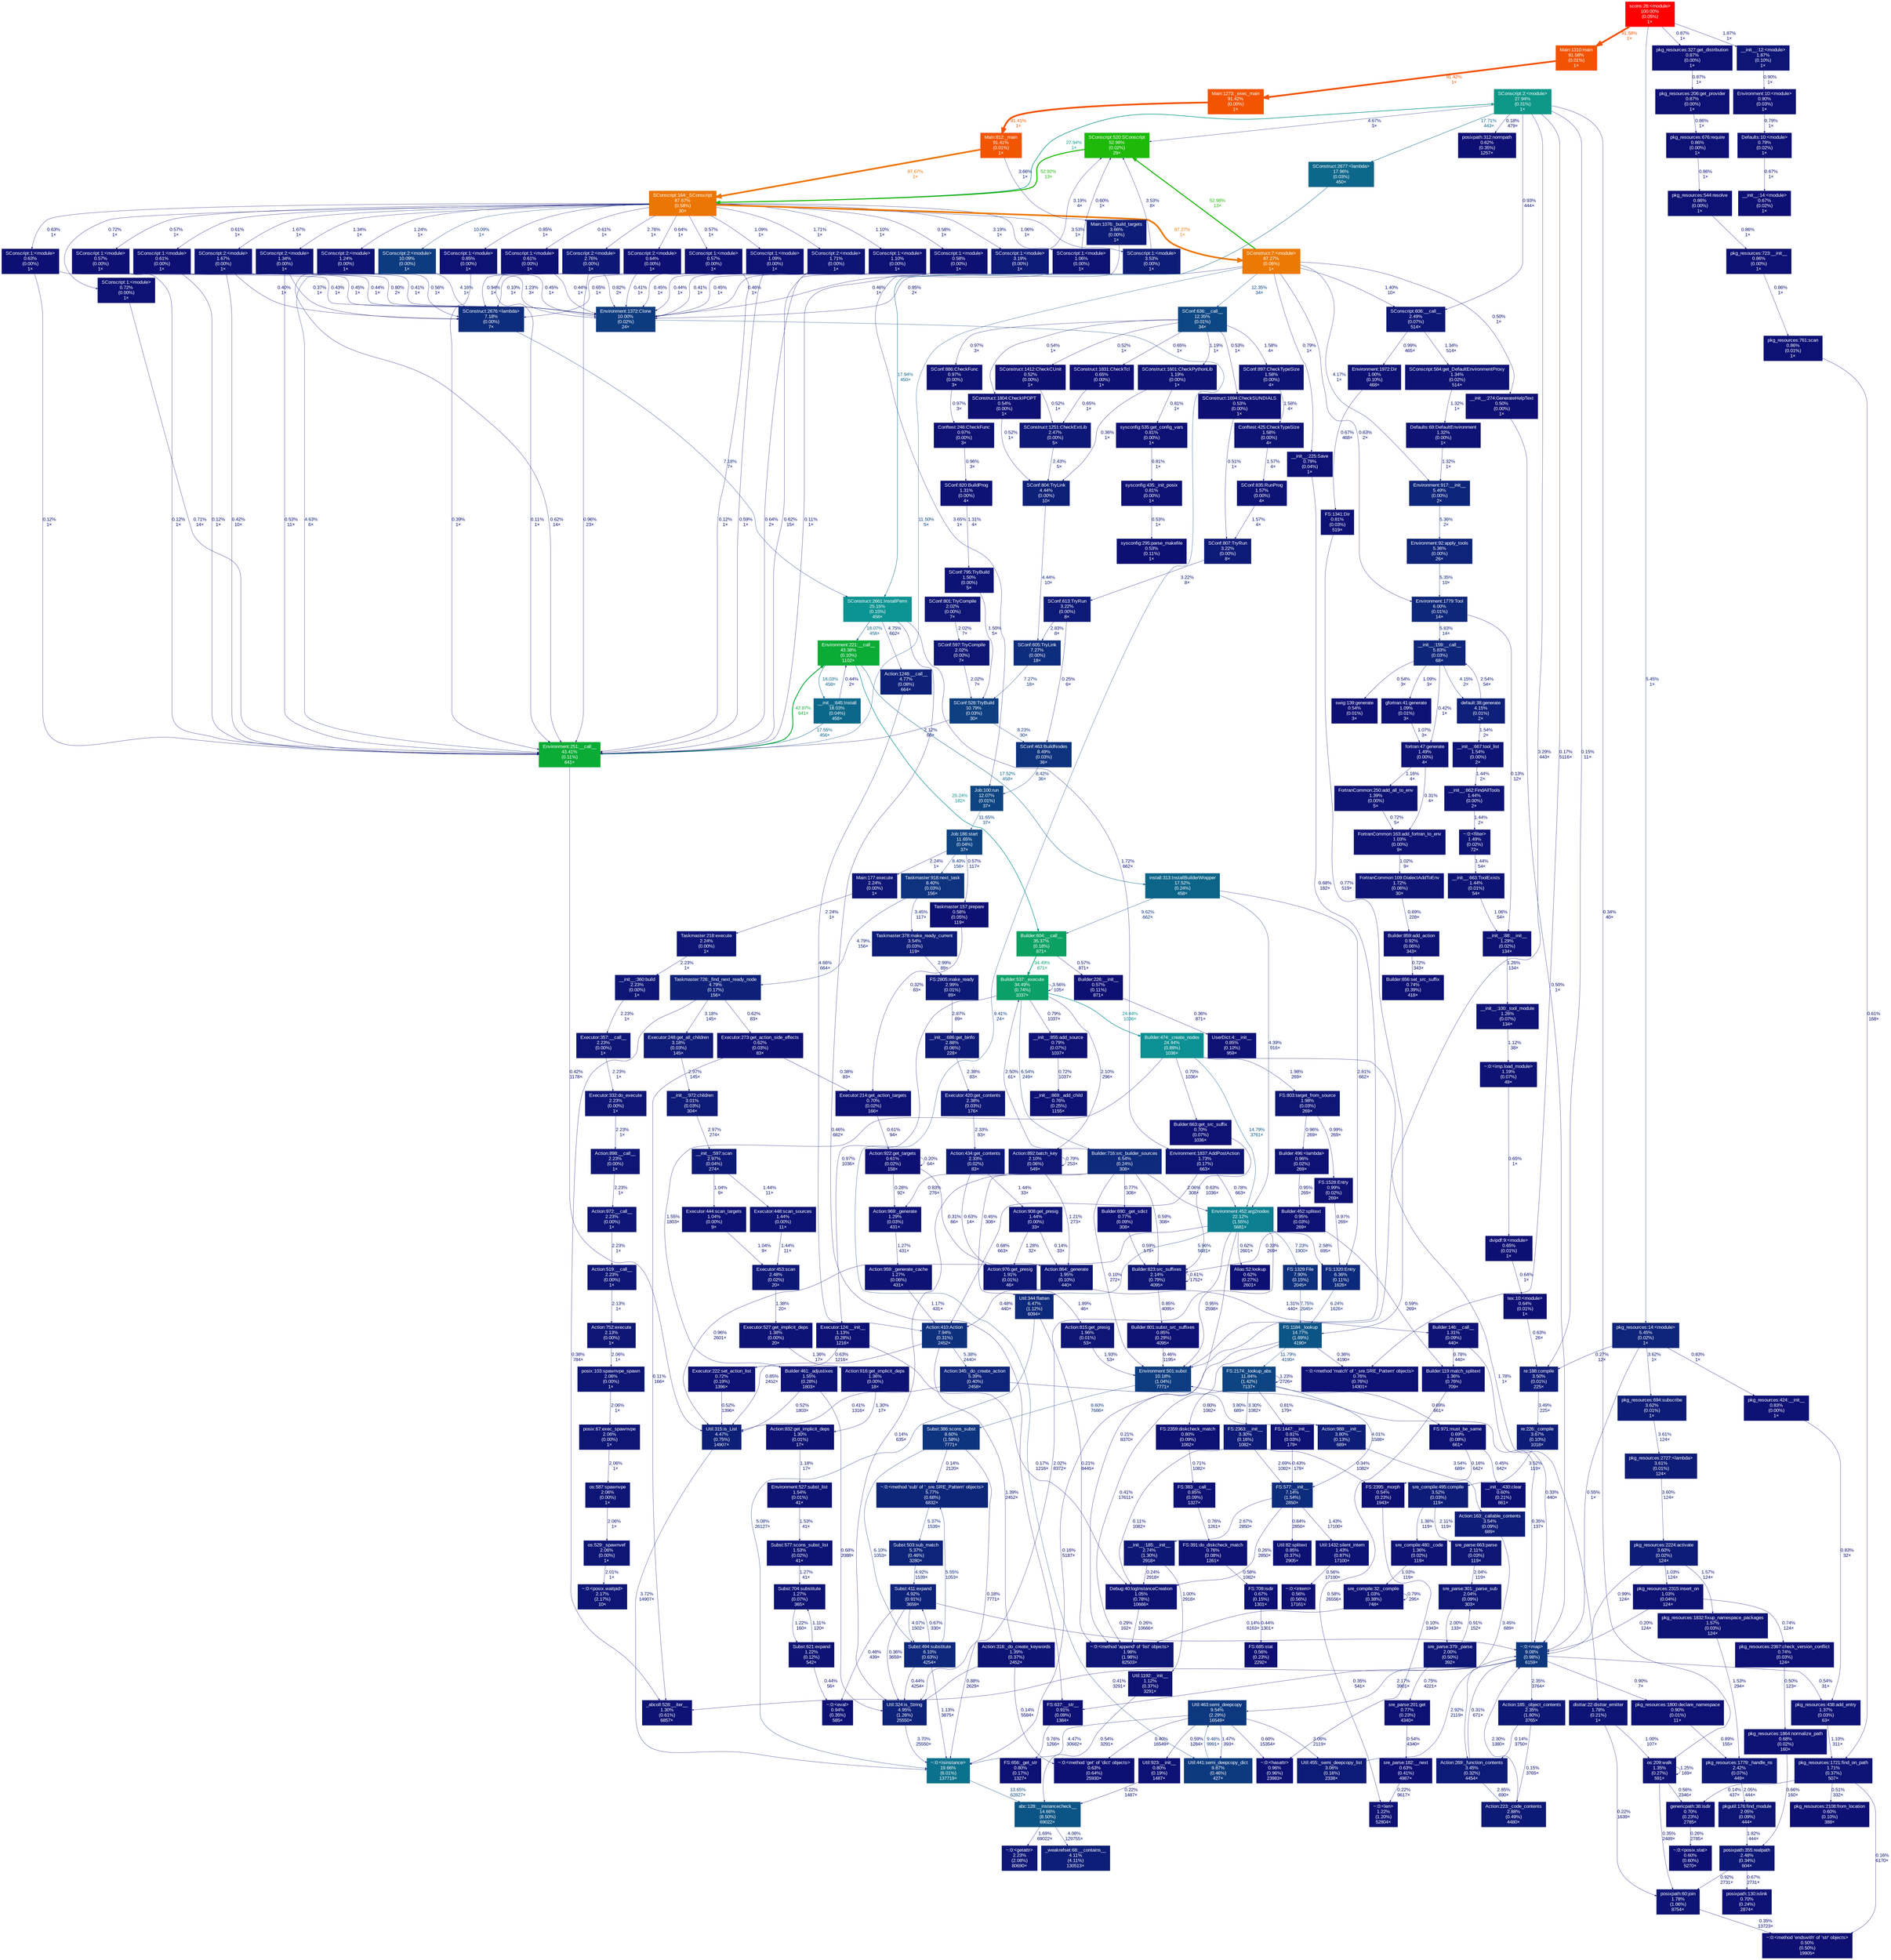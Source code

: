 digraph {
	graph [ranksep=0.25, fontname=Arial, nodesep=0.125];
	node [fontname=Arial, style=filled, height=0, width=0, shape=box, fontcolor=white];
	edge [fontname=Arial];
	0 [color="#0d4482", fontcolor="#ffffff", fontsize="10.00", label="FS:2174:_lookup_abs\n11.84%\n(1.42%)\n7137×"];
	0 -> 0 [color="#0d1274", label="1.23%\n2726×", arrowsize="0.35", fontsize="10.00", fontcolor="#0d1274", labeldistance="0.50", penwidth="0.50"];
	0 -> 1026 [color="#0d1b77", label="3.30%\n1082×", arrowsize="0.35", fontsize="10.00", fontcolor="#0d1b77", labeldistance="0.50", penwidth="0.50"];
	0 -> 901 [color="#0d1e78", label="4.01%\n1588×", arrowsize="0.35", fontsize="10.00", fontcolor="#0d1e78", labeldistance="0.50", penwidth="0.50"];
	0 -> 1417 [color="#0d1074", label="0.80%\n1082×", arrowsize="0.35", fontsize="10.00", fontcolor="#0d1074", labeldistance="0.50", penwidth="0.50"];
	0 -> 1335 [color="#0d1074", label="0.81%\n179×", arrowsize="0.35", fontsize="10.00", fontcolor="#0d1074", labeldistance="0.50", penwidth="0.50"];
	0 -> 56 [color="#0d1074", label="0.69%\n661×", arrowsize="0.35", fontsize="10.00", fontcolor="#0d1074", labeldistance="0.50", penwidth="0.50"];
	1 [color="#0c5486", fontcolor="#ffffff", fontsize="10.00", label="FS:1184:_lookup\n14.77%\n(1.69%)\n4190×"];
	1 -> 0 [color="#0d4482", label="11.79%\n4190×", arrowsize="0.35", fontsize="10.00", fontcolor="#0d4482", labeldistance="0.50", penwidth="0.50"];
	1 -> 1633 [color="#0d0e73", label="0.36%\n4190×", arrowsize="0.35", fontsize="10.00", fontcolor="#0d0e73", labeldistance="0.50", penwidth="0.50"];
	1 -> 1825 [color="#0d0e73", label="0.41%\n17611×", arrowsize="0.35", fontsize="10.00", fontcolor="#0d0e73", labeldistance="0.50", penwidth="0.50"];
	1 -> 1501 [color="#0d0d73", label="0.16%\n5187×", arrowsize="0.35", fontsize="10.00", fontcolor="#0d0d73", labeldistance="0.50", penwidth="0.50"];
	8 [color="#0d2179", fontcolor="#ffffff", fontsize="10.00", label="Taskmaster:726:_find_next_ready_node\n4.79%\n(0.17%)\n156×"];
	8 -> 1057 [color="#0d0e73", label="0.38%\n784×", arrowsize="0.35", fontsize="10.00", fontcolor="#0d0e73", labeldistance="0.50", penwidth="0.50"];
	8 -> 494 [color="#0d0f74", label="0.62%\n83×", arrowsize="0.35", fontsize="10.00", fontcolor="#0d0f74", labeldistance="0.50", penwidth="0.50"];
	8 -> 1011 [color="#0d1a77", label="3.18%\n145×", arrowsize="0.35", fontsize="10.00", fontcolor="#0d1a77", labeldistance="0.50", penwidth="0.50"];
	15 [color="#0d1876", fontcolor="#ffffff", fontsize="10.00", label="SConscript:2:<module>\n2.76%\n(0.00%)\n1×"];
	15 -> 1318 [color="#0d1174", label="0.94%\n1×", arrowsize="0.35", fontsize="10.00", fontcolor="#0d1174", labeldistance="0.50", penwidth="0.50"];
	15 -> 233 [color="#0d1074", label="0.82%\n2×", arrowsize="0.35", fontsize="10.00", fontcolor="#0d1074", labeldistance="0.50", penwidth="0.50"];
	15 -> 978 [color="#0d1174", label="0.96%\n23×", arrowsize="0.35", fontsize="10.00", fontcolor="#0d1174", labeldistance="0.50", penwidth="0.50"];
	16 [color="#ec7603", fontcolor="#ffffff", fontsize="10.00", label="SConscript:164:_SConscript\n87.67%\n(0.58%)\n30×"];
	16 -> 328 [color="#0c9787", label="27.94%\n1×", arrowsize="0.53", fontsize="10.00", fontcolor="#0c9787", labeldistance="1.12", penwidth="1.12"];
	16 -> 386 [color="#0d0f74", label="0.61%\n1×", arrowsize="0.35", fontsize="10.00", fontcolor="#0d0f74", labeldistance="0.50", penwidth="0.50"];
	16 -> 563 [color="#0d1274", label="1.24%\n1×", arrowsize="0.35", fontsize="10.00", fontcolor="#0d1274", labeldistance="0.50", penwidth="0.50"];
	16 -> 555 [color="#0d0f74", label="0.63%\n1×", arrowsize="0.35", fontsize="10.00", fontcolor="#0d0f74", labeldistance="0.50", penwidth="0.50"];
	16 -> 556 [color="#0d0f74", label="0.64%\n1×", arrowsize="0.35", fontsize="10.00", fontcolor="#0d0f74", labeldistance="0.50", penwidth="0.50"];
	16 -> 557 [color="#0d1475", label="1.71%\n1×", arrowsize="0.35", fontsize="10.00", fontcolor="#0d1475", labeldistance="0.50", penwidth="0.50"];
	16 -> 559 [color="#0d1274", label="1.34%\n1×", arrowsize="0.35", fontsize="10.00", fontcolor="#0d1274", labeldistance="0.50", penwidth="0.50"];
	16 -> 560 [color="#0d1174", label="1.09%\n1×", arrowsize="0.35", fontsize="10.00", fontcolor="#0d1174", labeldistance="0.50", penwidth="0.50"];
	16 -> 561 [color="#0d0f74", label="0.61%\n1×", arrowsize="0.35", fontsize="10.00", fontcolor="#0d0f74", labeldistance="0.50", penwidth="0.50"];
	16 -> 51 [color="#0d1475", label="1.67%\n1×", arrowsize="0.35", fontsize="10.00", fontcolor="#0d1475", labeldistance="0.50", penwidth="0.50"];
	16 -> 180 [color="#0d0f73", label="0.57%\n1×", arrowsize="0.35", fontsize="10.00", fontcolor="#0d0f73", labeldistance="0.50", penwidth="0.50"];
	16 -> 582 [color="#0d1174", label="1.06%\n1×", arrowsize="0.35", fontsize="10.00", fontcolor="#0d1174", labeldistance="0.50", penwidth="0.50"];
	16 -> 584 [color="#0d1c77", label="3.53%\n1×", arrowsize="0.35", fontsize="10.00", fontcolor="#0d1c77", labeldistance="0.50", penwidth="0.50"];
	16 -> 586 [color="#0d0f73", label="0.58%\n1×", arrowsize="0.35", fontsize="10.00", fontcolor="#0d0f73", labeldistance="0.50", penwidth="0.50"];
	16 -> 587 [color="#0d1074", label="0.72%\n1×", arrowsize="0.35", fontsize="10.00", fontcolor="#0d1074", labeldistance="0.50", penwidth="0.50"];
	16 -> 588 [color="#0d1a77", label="3.19%\n1×", arrowsize="0.35", fontsize="10.00", fontcolor="#0d1a77", labeldistance="0.50", penwidth="0.50"];
	16 -> 589 [color="#0d1174", label="1.10%\n1×", arrowsize="0.35", fontsize="10.00", fontcolor="#0d1174", labeldistance="0.50", penwidth="0.50"];
	16 -> 591 [color="#0d1074", label="0.85%\n1×", arrowsize="0.35", fontsize="10.00", fontcolor="#0d1074", labeldistance="0.50", penwidth="0.50"];
	16 -> 15 [color="#0d1876", label="2.76%\n1×", arrowsize="0.35", fontsize="10.00", fontcolor="#0d1876", labeldistance="0.50", penwidth="0.50"];
	16 -> 93 [color="#ec7903", label="87.27%\n1×", arrowsize="0.93", fontsize="10.00", fontcolor="#ec7903", labeldistance="3.49", penwidth="3.49"];
	16 -> 96 [color="#0d3b80", label="10.09%\n1×", arrowsize="0.35", fontsize="10.00", fontcolor="#0d3b80", labeldistance="0.50", penwidth="0.50"];
	16 -> 231 [color="#0d0f73", label="0.57%\n1×", arrowsize="0.35", fontsize="10.00", fontcolor="#0d0f73", labeldistance="0.50", penwidth="0.50"];
	18 [color="#0d1375", fontcolor="#ffffff", fontsize="10.00", label="__init__:663:ToolExists\n1.44%\n(0.01%)\n54×"];
	18 -> 1194 [color="#0d1174", label="1.06%\n54×", arrowsize="0.35", fontsize="10.00", fontcolor="#0d1174", labeldistance="0.50", penwidth="0.50"];
	21 [color="#0d1675", fontcolor="#ffffff", fontsize="10.00", label="Action:892:batch_key\n2.10%\n(0.06%)\n549×"];
	21 -> 1089 [color="#0d1274", label="1.21%\n273×", arrowsize="0.35", fontsize="10.00", fontcolor="#0d1274", labeldistance="0.50", penwidth="0.50"];
	21 -> 362 [color="#0d1074", label="0.83%\n276×", arrowsize="0.35", fontsize="10.00", fontcolor="#0d1074", labeldistance="0.50", penwidth="0.50"];
	21 -> 21 [color="#0d1074", label="0.79%\n253×", arrowsize="0.35", fontsize="10.00", fontcolor="#0d1074", labeldistance="0.50", penwidth="0.50"];
	22 [color="#0ba068", fontcolor="#ffffff", fontsize="10.00", label="Builder:537:_execute\n34.49%\n(0.74%)\n1037×"];
	22 -> 21 [color="#0d1675", label="2.10%\n296×", arrowsize="0.35", fontsize="10.00", fontcolor="#0d1675", labeldistance="0.50", penwidth="0.50"];
	22 -> 22 [color="#0d1c77", label="3.56%\n105×", arrowsize="0.35", fontsize="10.00", fontcolor="#0d1c77", labeldistance="0.50", penwidth="0.50"];
	22 -> 151 [color="#0d2a7b", label="6.54%\n249×", arrowsize="0.35", fontsize="10.00", fontcolor="#0d2a7b", labeldistance="0.50", penwidth="0.50"];
	22 -> 24 [color="#0c9093", label="24.44%\n1036×", arrowsize="0.49", fontsize="10.00", fontcolor="#0c9093", labeldistance="0.98", penwidth="0.98"];
	22 -> 293 [color="#0d1174", label="0.97%\n1036×", arrowsize="0.35", fontsize="10.00", fontcolor="#0d1174", labeldistance="0.50", penwidth="0.50"];
	22 -> 1215 [color="#0d1074", label="0.79%\n1037×", arrowsize="0.35", fontsize="10.00", fontcolor="#0d1074", labeldistance="0.50", penwidth="0.50"];
	23 [color="#0d1375", fontcolor="#ffffff", fontsize="10.00", label="Builder:461:_adjustixes\n1.55%\n(0.28%)\n1803×"];
	23 -> 1645 [color="#0d0f73", label="0.52%\n1803×", arrowsize="0.35", fontsize="10.00", fontcolor="#0d0f73", labeldistance="0.50", penwidth="0.50"];
	23 -> 1646 [color="#0d1074", label="0.68%\n2088×", arrowsize="0.35", fontsize="10.00", fontcolor="#0d1074", labeldistance="0.50", penwidth="0.50"];
	24 [color="#0c9093", fontcolor="#ffffff", fontsize="10.00", label="Builder:474:_create_nodes\n24.44%\n(0.89%)\n1036×"];
	24 -> 171 [color="#0d1575", label="1.98%\n269×", arrowsize="0.35", fontsize="10.00", fontcolor="#0d1575", labeldistance="0.50", penwidth="0.50"];
	24 -> 363 [color="#0d1074", label="0.70%\n1036×", arrowsize="0.35", fontsize="10.00", fontcolor="#0d1074", labeldistance="0.50", penwidth="0.50"];
	24 -> 716 [color="#0d1475", label="1.78%\n1×", arrowsize="0.35", fontsize="10.00", fontcolor="#0d1475", labeldistance="0.50", penwidth="0.50"];
	24 -> 149 [color="#0c5486", label="14.79%\n3761×", arrowsize="0.38", fontsize="10.00", fontcolor="#0c5486", labeldistance="0.59", penwidth="0.59"];
	24 -> 23 [color="#0d1375", label="1.55%\n1803×", arrowsize="0.35", fontsize="10.00", fontcolor="#0d1375", labeldistance="0.50", penwidth="0.50"];
	35 [color="#0d1274", fontcolor="#ffffff", fontsize="10.00", label="Subst:621:expand\n1.22%\n(0.12%)\n542×"];
	35 -> 1607 [color="#0d0f73", label="0.44%\n56×", arrowsize="0.35", fontsize="10.00", fontcolor="#0d0f73", labeldistance="0.50", penwidth="0.50"];
	35 -> 967 [color="#0d1174", label="1.11%\n120×", arrowsize="0.35", fontsize="10.00", fontcolor="#0d1174", labeldistance="0.50", penwidth="0.50"];
	47 [color="#0d1575", fontcolor="#ffffff", fontsize="10.00", label="__init__:12:<module>\n1.87%\n(0.10%)\n1×"];
	47 -> 64 [color="#0d1074", label="0.90%\n1×", arrowsize="0.35", fontsize="10.00", fontcolor="#0d1074", labeldistance="0.50", penwidth="0.50"];
	48 [color="#ff0000", fontcolor="#ffffff", fontsize="10.00", label="scons:26:<module>\n100.00%\n(0.05%)\n1×"];
	48 -> 47 [color="#0d1575", label="1.87%\n1×", arrowsize="0.35", fontsize="10.00", fontcolor="#0d1575", labeldistance="0.50", penwidth="0.50"];
	48 -> 337 [color="#0d1074", label="0.87%\n1×", arrowsize="0.35", fontsize="10.00", fontcolor="#0d1074", labeldistance="0.50", penwidth="0.50"];
	48 -> 148 [color="#f25302", label="91.58%\n1×", arrowsize="0.96", fontsize="10.00", fontcolor="#f25302", labeldistance="3.66", penwidth="3.66"];
	48 -> 281 [color="#0d247a", label="5.45%\n1×", arrowsize="0.35", fontsize="10.00", fontcolor="#0d247a", labeldistance="0.50", penwidth="0.50"];
	51 [color="#0d1475", fontcolor="#ffffff", fontsize="10.00", label="SConscript:2:<module>\n1.67%\n(0.00%)\n1×"];
	51 -> 1318 [color="#0d0e73", label="0.40%\n1×", arrowsize="0.35", fontsize="10.00", fontcolor="#0d0e73", labeldistance="0.50", penwidth="0.50"];
	51 -> 233 [color="#0d1074", label="0.80%\n2×", arrowsize="0.35", fontsize="10.00", fontcolor="#0d1074", labeldistance="0.50", penwidth="0.50"];
	51 -> 978 [color="#0d0e73", label="0.42%\n10×", arrowsize="0.35", fontsize="10.00", fontcolor="#0d0e73", labeldistance="0.50", penwidth="0.50"];
	55 [color="#0d1274", fontcolor="#ffffff", fontsize="10.00", label="~:0:<imp.load_module>\n1.19%\n(0.07%)\n49×"];
	55 -> 1623 [color="#0d0f74", label="0.65%\n1×", arrowsize="0.35", fontsize="10.00", fontcolor="#0d0f74", labeldistance="0.50", penwidth="0.50"];
	56 [color="#0d1074", fontcolor="#ffffff", fontsize="10.00", label="FS:971:must_be_same\n0.69%\n(0.08%)\n661×"];
	56 -> 369 [color="#0d0f73", label="0.45%\n642×", arrowsize="0.35", fontsize="10.00", fontcolor="#0d0f73", labeldistance="0.50", penwidth="0.50"];
	56 -> 222 [color="#0d0d73", label="0.16%\n642×", arrowsize="0.35", fontsize="10.00", fontcolor="#0d0d73", labeldistance="0.50", penwidth="0.50"];
	64 [color="#0d1074", fontcolor="#ffffff", fontsize="10.00", label="Environment:10:<module>\n0.90%\n(0.03%)\n1×"];
	64 -> 216 [color="#0d1074", label="0.79%\n1×", arrowsize="0.35", fontsize="10.00", fontcolor="#0d1074", labeldistance="0.50", penwidth="0.50"];
	91 [color="#0d1275", fontcolor="#ffffff", fontsize="10.00", label="Executor:527:get_implicit_deps\n1.38%\n(0.00%)\n20×"];
	91 -> 908 [color="#0d1274", label="1.36%\n17×", arrowsize="0.35", fontsize="10.00", fontcolor="#0d1274", labeldistance="0.50", penwidth="0.50"];
	93 [color="#ec7903", fontcolor="#ffffff", fontsize="10.00", label="SConstruct:7:<module>\n87.27%\n(0.06%)\n1×"];
	93 -> 450 [color="#0d1375", label="1.40%\n10×", arrowsize="0.35", fontsize="10.00", fontcolor="#0d1375", labeldistance="0.50", penwidth="0.50"];
	93 -> 528 [color="#0d1f78", label="4.17%\n1×", arrowsize="0.35", fontsize="10.00", fontcolor="#0d1f78", labeldistance="0.50", penwidth="0.50"];
	93 -> 665 [color="#0d0f73", label="0.50%\n1×", arrowsize="0.35", fontsize="10.00", fontcolor="#0d0f73", labeldistance="0.50", penwidth="0.50"];
	93 -> 105 [color="#0d4783", label="12.35%\n34×", arrowsize="0.35", fontsize="10.00", fontcolor="#0d4783", labeldistance="0.50", penwidth="0.50"];
	93 -> 453 [color="#1eba09", label="52.98%\n13×", arrowsize="0.73", fontsize="10.00", fontcolor="#1eba09", labeldistance="2.12", penwidth="2.12"];
	93 -> 978 [color="#0d4282", label="11.50%\n5×", arrowsize="0.35", fontsize="10.00", fontcolor="#0d4282", labeldistance="0.50", penwidth="0.50"];
	93 -> 472 [color="#0d0f74", label="0.63%\n2×", arrowsize="0.35", fontsize="10.00", fontcolor="#0d0f74", labeldistance="0.50", penwidth="0.50"];
	93 -> 499 [color="#0d1074", label="0.79%\n1×", arrowsize="0.35", fontsize="10.00", fontcolor="#0d1074", labeldistance="0.50", penwidth="0.50"];
	93 -> 233 [color="#0d1074", label="0.85%\n2×", arrowsize="0.35", fontsize="10.00", fontcolor="#0d1074", labeldistance="0.50", penwidth="0.50"];
	96 [color="#0d3b80", fontcolor="#ffffff", fontsize="10.00", label="SConscript:2:<module>\n10.09%\n(0.00%)\n1×"];
	96 -> 1318 [color="#0d1f78", label="4.16%\n1×", arrowsize="0.35", fontsize="10.00", fontcolor="#0d1f78", labeldistance="0.50", penwidth="0.50"];
	96 -> 233 [color="#0d1274", label="1.23%\n3×", arrowsize="0.35", fontsize="10.00", fontcolor="#0d1274", labeldistance="0.50", penwidth="0.50"];
	96 -> 978 [color="#0d2179", label="4.63%\n6×", arrowsize="0.35", fontsize="10.00", fontcolor="#0d2179", labeldistance="0.50", penwidth="0.50"];
	97 [color="#0d1776", fontcolor="#ffffff", fontsize="10.00", label="SConstruct:1251:CheckExtLib\n2.47%\n(0.00%)\n5×"];
	97 -> 799 [color="#0d1776", label="2.43%\n5×", arrowsize="0.35", fontsize="10.00", fontcolor="#0d1776", labeldistance="0.50", penwidth="0.50"];
	105 [color="#0d4783", fontcolor="#ffffff", fontsize="10.00", label="SConf:636:__call__\n12.35%\n(0.01%)\n34×"];
	105 -> 1048 [color="#0d0f74", label="0.65%\n1×", arrowsize="0.35", fontsize="10.00", fontcolor="#0d0f74", labeldistance="0.50", penwidth="0.50"];
	105 -> 1561 [color="#0d1375", label="1.58%\n4×", arrowsize="0.35", fontsize="10.00", fontcolor="#0d1375", labeldistance="0.50", penwidth="0.50"];
	105 -> 1181 [color="#0d0f73", label="0.52%\n1×", arrowsize="0.35", fontsize="10.00", fontcolor="#0d0f73", labeldistance="0.50", penwidth="0.50"];
	105 -> 709 [color="#0d0f73", label="0.54%\n1×", arrowsize="0.35", fontsize="10.00", fontcolor="#0d0f73", labeldistance="0.50", penwidth="0.50"];
	105 -> 805 [color="#0d0f73", label="0.53%\n1×", arrowsize="0.35", fontsize="10.00", fontcolor="#0d0f73", labeldistance="0.50", penwidth="0.50"];
	105 -> 691 [color="#0d1274", label="1.19%\n1×", arrowsize="0.35", fontsize="10.00", fontcolor="#0d1274", labeldistance="0.50", penwidth="0.50"];
	105 -> 331 [color="#0d1174", label="0.97%\n3×", arrowsize="0.35", fontsize="10.00", fontcolor="#0d1174", labeldistance="0.50", penwidth="0.50"];
	112 [color="#0d1074", fontcolor="#ffffff", fontsize="10.00", label="Util:923:__init__\n0.80%\n(0.19%)\n1487×"];
	112 -> 732 [color="#0d0e73", label="0.22%\n1487×", arrowsize="0.35", fontsize="10.00", fontcolor="#0d0e73", labeldistance="0.50", penwidth="0.50"];
	121 [color="#0d1475", fontcolor="#ffffff", fontsize="10.00", label="FortranCommon:109:DialectAddToEnv\n1.72%\n(0.06%)\n30×"];
	121 -> 316 [color="#0d1074", label="0.69%\n228×", arrowsize="0.35", fontsize="10.00", fontcolor="#0d1074", labeldistance="0.50", penwidth="0.50"];
	123 [color="#0d387f", fontcolor="#ffffff", fontsize="10.00", label="Util:463:semi_deepcopy\n9.54%\n(2.29%)\n16549×"];
	123 -> 672 [color="#0d1a77", label="3.06%\n2119×", arrowsize="0.35", fontsize="10.00", fontcolor="#0d1a77", labeldistance="0.50", penwidth="0.50"];
	123 -> 1897 [color="#0d0e73", label="0.40%\n16549×", arrowsize="0.35", fontsize="10.00", fontcolor="#0d0e73", labeldistance="0.50", penwidth="0.50"];
	123 -> 1134 [color="#0d1375", label="1.47%\n393×", arrowsize="0.35", fontsize="10.00", fontcolor="#0d1375", labeldistance="0.50", penwidth="0.50"];
	123 -> 112 [color="#0d0f74", label="0.59%\n1284×", arrowsize="0.35", fontsize="10.00", fontcolor="#0d0f74", labeldistance="0.50", penwidth="0.50"];
	123 -> 1529 [color="#0d0f74", label="0.60%\n15354×", arrowsize="0.35", fontsize="10.00", fontcolor="#0d0f74", labeldistance="0.50", penwidth="0.50"];
	123 -> 1501 [color="#0d2078", label="4.47%\n30682×", arrowsize="0.35", fontsize="10.00", fontcolor="#0d2078", labeldistance="0.50", penwidth="0.50"];
	125 [color="#0d1174", fontcolor="#ffffff", fontsize="10.00", label="gfortran:41:generate\n1.09%\n(0.01%)\n3×"];
	125 -> 497 [color="#0d1174", label="1.07%\n3×", arrowsize="0.35", fontsize="10.00", fontcolor="#0d1174", labeldistance="0.50", penwidth="0.50"];
	134 [color="#0d0f73", fontcolor="#ffffff", fontsize="10.00", label="swig:139:generate\n0.54%\n(0.01%)\n3×"];
	148 [color="#f25302", fontcolor="#ffffff", fontsize="10.00", label="Main:1310:main\n91.58%\n(0.01%)\n1×"];
	148 -> 509 [color="#f25402", label="91.42%\n1×", arrowsize="0.96", fontsize="10.00", fontcolor="#f25402", labeldistance="3.66", penwidth="3.66"];
	149 [color="#0c8090", fontcolor="#ffffff", fontsize="10.00", label="Environment:452:arg2nodes\n22.12%\n(1.55%)\n5681×"];
	149 -> 544 [color="#0d1174", label="0.95%\n2598×", arrowsize="0.35", fontsize="10.00", fontcolor="#0d1174", labeldistance="0.50", penwidth="0.50"];
	149 -> 1825 [color="#0d0e73", label="0.21%\n8370×", arrowsize="0.35", fontsize="10.00", fontcolor="#0d0e73", labeldistance="0.50", penwidth="0.50"];
	149 -> 998 [color="#0d0f74", label="0.62%\n2601×", arrowsize="0.35", fontsize="10.00", fontcolor="#0d0f74", labeldistance="0.50", penwidth="0.50"];
	149 -> 1645 [color="#0d1174", label="0.96%\n2601×", arrowsize="0.35", fontsize="10.00", fontcolor="#0d1174", labeldistance="0.50", penwidth="0.50"];
	149 -> 1646 [color="#0d1575", label="2.02%\n8372×", arrowsize="0.35", fontsize="10.00", fontcolor="#0d1575", labeldistance="0.50", penwidth="0.50"];
	149 -> 1306 [color="#0d277a", label="5.96%\n5681×", arrowsize="0.35", fontsize="10.00", fontcolor="#0d277a", labeldistance="0.50", penwidth="0.50"];
	149 -> 251 [color="#0d1876", label="2.58%\n695×", arrowsize="0.35", fontsize="10.00", fontcolor="#0d1876", labeldistance="0.50", penwidth="0.50"];
	149 -> 1021 [color="#0d2d7c", label="7.23%\n1900×", arrowsize="0.35", fontsize="10.00", fontcolor="#0d2d7c", labeldistance="0.50", penwidth="0.50"];
	151 [color="#0d2a7b", fontcolor="#ffffff", fontsize="10.00", label="Builder:716:src_builder_sources\n6.54%\n(0.24%)\n308×"];
	151 -> 544 [color="#0d0d73", label="0.10%\n272×", arrowsize="0.35", fontsize="10.00", fontcolor="#0d0d73", labeldistance="0.50", penwidth="0.50"];
	151 -> 179 [color="#0d1074", label="0.77%\n308×", arrowsize="0.35", fontsize="10.00", fontcolor="#0d1074", labeldistance="0.50", penwidth="0.50"];
	151 -> 1646 [color="#0d0d73", label="0.14%\n635×", arrowsize="0.35", fontsize="10.00", fontcolor="#0d0d73", labeldistance="0.50", penwidth="0.50"];
	151 -> 178 [color="#0d0f74", label="0.59%\n308×", arrowsize="0.35", fontsize="10.00", fontcolor="#0d0f74", labeldistance="0.50", penwidth="0.50"];
	151 -> 149 [color="#0d1575", label="2.06%\n308×", arrowsize="0.35", fontsize="10.00", fontcolor="#0d1575", labeldistance="0.50", penwidth="0.50"];
	151 -> 22 [color="#0d1776", label="2.50%\n61×", arrowsize="0.35", fontsize="10.00", fontcolor="#0d1776", labeldistance="0.50", penwidth="0.50"];
	151 -> 1306 [color="#0d0f73", label="0.45%\n308×", arrowsize="0.35", fontsize="10.00", fontcolor="#0d0f73", labeldistance="0.50", penwidth="0.50"];
	152 [color="#0c6489", fontcolor="#ffffff", fontsize="10.00", label="install:313:InstallBuilderWrapper\n17.52%\n(0.24%)\n458×"];
	152 -> 251 [color="#0d1976", label="2.81%\n662×", arrowsize="0.35", fontsize="10.00", fontcolor="#0d1976", labeldistance="0.50", penwidth="0.50"];
	152 -> 149 [color="#0d2078", label="4.39%\n916×", arrowsize="0.35", fontsize="10.00", fontcolor="#0d2078", labeldistance="0.50", penwidth="0.50"];
	152 -> 414 [color="#0d397f", label="9.62%\n662×", arrowsize="0.35", fontsize="10.00", fontcolor="#0d397f", labeldistance="0.50", penwidth="0.50"];
	155 [color="#0d1475", fontcolor="#ffffff", fontsize="10.00", label="Environment:1837:AddPostAction\n1.73%\n(0.17%)\n663×"];
	155 -> 149 [color="#0d1074", label="0.78%\n663×", arrowsize="0.35", fontsize="10.00", fontcolor="#0d1074", labeldistance="0.50", penwidth="0.50"];
	155 -> 814 [color="#0d1074", label="0.68%\n663×", arrowsize="0.35", fontsize="10.00", fontcolor="#0d1074", labeldistance="0.50", penwidth="0.50"];
	165 [color="#0d1976", fontcolor="#ffffff", fontsize="10.00", label="__init__:686:get_binfo\n2.88%\n(0.06%)\n228×"];
	165 -> 939 [color="#0d1776", label="2.38%\n83×", arrowsize="0.35", fontsize="10.00", fontcolor="#0d1776", labeldistance="0.50", penwidth="0.50"];
	167 [color="#0d1c77", fontcolor="#ffffff", fontsize="10.00", label="sre_compile:495:compile\n3.52%\n(0.03%)\n119×"];
	167 -> 616 [color="#0d1274", label="1.36%\n119×", arrowsize="0.35", fontsize="10.00", fontcolor="#0d1274", labeldistance="0.50", penwidth="0.50"];
	167 -> 653 [color="#0d1675", label="2.11%\n119×", arrowsize="0.35", fontsize="10.00", fontcolor="#0d1675", labeldistance="0.50", penwidth="0.50"];
	170 [color="#0d1174", fontcolor="#ffffff", fontsize="10.00", label="Builder:496:<lambda>\n0.96%\n(0.02%)\n269×"];
	170 -> 1443 [color="#0d1174", label="0.95%\n269×", arrowsize="0.35", fontsize="10.00", fontcolor="#0d1174", labeldistance="0.50", penwidth="0.50"];
	171 [color="#0d1575", fontcolor="#ffffff", fontsize="10.00", label="FS:803:target_from_source\n1.98%\n(0.03%)\n269×"];
	171 -> 170 [color="#0d1174", label="0.96%\n269×", arrowsize="0.35", fontsize="10.00", fontcolor="#0d1174", labeldistance="0.50", penwidth="0.50"];
	171 -> 252 [color="#0d1174", label="0.99%\n269×", arrowsize="0.35", fontsize="10.00", fontcolor="#0d1174", labeldistance="0.50", penwidth="0.50"];
	176 [color="#0d4382", fontcolor="#ffffff", fontsize="10.00", label="Job:186:start\n11.65%\n(0.04%)\n37×"];
	176 -> 1415 [color="#0d1676", label="2.24%\n1×", arrowsize="0.35", fontsize="10.00", fontcolor="#0d1676", labeldistance="0.50", penwidth="0.50"];
	176 -> 287 [color="#0d0f73", label="0.57%\n117×", arrowsize="0.35", fontsize="10.00", fontcolor="#0d0f73", labeldistance="0.50", penwidth="0.50"];
	176 -> 284 [color="#0d337e", label="8.40%\n156×", arrowsize="0.35", fontsize="10.00", fontcolor="#0d337e", labeldistance="0.50", penwidth="0.50"];
	178 [color="#0d1675", fontcolor="#ffffff", fontsize="10.00", label="Builder:823:src_suffixes\n2.14%\n(0.79%)\n4095×"];
	178 -> 304 [color="#0d1074", label="0.85%\n4095×", arrowsize="0.35", fontsize="10.00", fontcolor="#0d1074", labeldistance="0.50", penwidth="0.50"];
	178 -> 178 [color="#0d0f74", label="0.61%\n1752×", arrowsize="0.35", fontsize="10.00", fontcolor="#0d0f74", labeldistance="0.50", penwidth="0.50"];
	179 [color="#0d1074", fontcolor="#ffffff", fontsize="10.00", label="Builder:690:_get_sdict\n0.77%\n(0.09%)\n308×"];
	179 -> 178 [color="#0d0f74", label="0.59%\n578×", arrowsize="0.35", fontsize="10.00", fontcolor="#0d0f74", labeldistance="0.50", penwidth="0.50"];
	180 [color="#0d0f73", fontcolor="#ffffff", fontsize="10.00", label="SConscript:1:<module>\n0.57%\n(0.00%)\n1×"];
	180 -> 233 [color="#0d0f73", label="0.45%\n1×", arrowsize="0.35", fontsize="10.00", fontcolor="#0d0f73", labeldistance="0.50", penwidth="0.50"];
	180 -> 978 [color="#0d0d73", label="0.12%\n1×", arrowsize="0.35", fontsize="10.00", fontcolor="#0d0d73", labeldistance="0.50", penwidth="0.50"];
	190 [color="#0d1174", fontcolor="#ffffff", fontsize="10.00", label="Environment:1972:Dir\n1.00%\n(0.10%)\n468×"];
	190 -> 1022 [color="#0d1074", label="0.67%\n468×", arrowsize="0.35", fontsize="10.00", fontcolor="#0d1074", labeldistance="0.50", penwidth="0.50"];
	191 [color="#0d267a", fontcolor="#ffffff", fontsize="10.00", label="__init__:159:__call__\n5.83%\n(0.03%)\n68×"];
	191 -> 134 [color="#0d0f73", label="0.54%\n3×", arrowsize="0.35", fontsize="10.00", fontcolor="#0d0f73", labeldistance="0.50", penwidth="0.50"];
	191 -> 597 [color="#0d1f78", label="4.15%\n2×", arrowsize="0.35", fontsize="10.00", fontcolor="#0d1f78", labeldistance="0.50", penwidth="0.50"];
	191 -> 497 [color="#0d0e73", label="0.42%\n1×", arrowsize="0.35", fontsize="10.00", fontcolor="#0d0e73", labeldistance="0.50", penwidth="0.50"];
	191 -> 125 [color="#0d1174", label="1.09%\n3×", arrowsize="0.35", fontsize="10.00", fontcolor="#0d1174", labeldistance="0.50", penwidth="0.50"];
	214 [color="#0d1074", fontcolor="#ffffff", fontsize="10.00", label="posixpath:130:islink\n0.70%\n(0.24%)\n2874×"];
	216 [color="#0d1074", fontcolor="#ffffff", fontsize="10.00", label="Defaults:10:<module>\n0.79%\n(0.02%)\n1×"];
	216 -> 818 [color="#0d0f74", label="0.67%\n1×", arrowsize="0.35", fontsize="10.00", fontcolor="#0d0f74", labeldistance="0.50", penwidth="0.50"];
	222 [color="#0d0f73", fontcolor="#ffffff", fontsize="10.00", label="FS:2395:_morph\n0.54%\n(0.23%)\n1943×"];
	222 -> 1529 [color="#0d0d73", label="0.10%\n1943×", arrowsize="0.35", fontsize="10.00", fontcolor="#0d0d73", labeldistance="0.50", penwidth="0.50"];
	224 [color="#0d1c77", fontcolor="#ffffff", fontsize="10.00", label="Taskmaster:378:make_ready_current\n3.54%\n(0.03%)\n119×"];
	224 -> 921 [color="#0d1977", label="2.99%\n89×", arrowsize="0.35", fontsize="10.00", fontcolor="#0d1977", labeldistance="0.50", penwidth="0.50"];
	226 [color="#0d1977", fontcolor="#ffffff", fontsize="10.00", label="__init__:597:scan\n2.97%\n(0.04%)\n274×"];
	226 -> 1101 [color="#0d1174", label="1.04%\n9×", arrowsize="0.35", fontsize="10.00", fontcolor="#0d1174", labeldistance="0.50", penwidth="0.50"];
	226 -> 1424 [color="#0d1375", label="1.44%\n11×", arrowsize="0.35", fontsize="10.00", fontcolor="#0d1375", labeldistance="0.50", penwidth="0.50"];
	231 [color="#0d0f73", fontcolor="#ffffff", fontsize="10.00", label="SConscript:1:<module>\n0.57%\n(0.00%)\n1×"];
	231 -> 233 [color="#0d0f73", label="0.45%\n1×", arrowsize="0.35", fontsize="10.00", fontcolor="#0d0f73", labeldistance="0.50", penwidth="0.50"];
	231 -> 978 [color="#0d0d73", label="0.12%\n1×", arrowsize="0.35", fontsize="10.00", fontcolor="#0d0d73", labeldistance="0.50", penwidth="0.50"];
	233 [color="#0d3b80", fontcolor="#ffffff", fontsize="10.00", label="Environment:1372:Clone\n10.00%\n(0.02%)\n24×"];
	233 -> 1134 [color="#0d387f", label="9.41%\n24×", arrowsize="0.35", fontsize="10.00", fontcolor="#0d387f", labeldistance="0.50", penwidth="0.50"];
	241 [color="#0d1a77", fontcolor="#ffffff", fontsize="10.00", label="__init__:972:children\n3.01%\n(0.03%)\n304×"];
	241 -> 226 [color="#0d1977", label="2.97%\n274×", arrowsize="0.35", fontsize="10.00", fontcolor="#0d1977", labeldistance="0.50", penwidth="0.50"];
	244 [color="#0d367e", fontcolor="#ffffff", fontsize="10.00", label="~:0:<map>\n9.08%\n(0.98%)\n6159×"];
	244 -> 396 [color="#0d1776", label="2.35%\n3764×", arrowsize="0.35", fontsize="10.00", fontcolor="#0d1776", labeldistance="0.50", penwidth="0.50"];
	244 -> 1057 [color="#0d0e73", label="0.41%\n3291×", arrowsize="0.35", fontsize="10.00", fontcolor="#0d0e73", labeldistance="0.50", penwidth="0.50"];
	244 -> 544 [color="#0d0e73", label="0.35%\n137×", arrowsize="0.35", fontsize="10.00", fontcolor="#0d0e73", labeldistance="0.50", penwidth="0.50"];
	244 -> 433 [color="#0d1074", label="0.90%\n7×", arrowsize="0.35", fontsize="10.00", fontcolor="#0d1074", labeldistance="0.50", penwidth="0.50"];
	244 -> 711 [color="#0d0e73", label="0.35%\n541×", arrowsize="0.35", fontsize="10.00", fontcolor="#0d0e73", labeldistance="0.50", penwidth="0.50"];
	244 -> 123 [color="#0d1676", label="2.17%\n3901×", arrowsize="0.35", fontsize="10.00", fontcolor="#0d1676", labeldistance="0.50", penwidth="0.50"];
	244 -> 639 [color="#0d0f73", label="0.54%\n31×", arrowsize="0.35", fontsize="10.00", fontcolor="#0d0f73", labeldistance="0.50", penwidth="0.50"];
	249 [color="#0d3f81", fontcolor="#ffffff", fontsize="10.00", label="SConf:526:TryBuild\n10.79%\n(0.03%)\n30×"];
	249 -> 978 [color="#0d1675", label="2.12%\n60×", arrowsize="0.35", fontsize="10.00", fontcolor="#0d1675", labeldistance="0.50", penwidth="0.50"];
	249 -> 341 [color="#0d327d", label="8.23%\n30×", arrowsize="0.35", fontsize="10.00", fontcolor="#0d327d", labeldistance="0.50", penwidth="0.50"];
	250 [color="#0d1a77", fontcolor="#ffffff", fontsize="10.00", label="SConf:613:TryRun\n3.22%\n(0.00%)\n8×"];
	250 -> 462 [color="#0d1976", label="2.83%\n8×", arrowsize="0.35", fontsize="10.00", fontcolor="#0d1976", labeldistance="0.50", penwidth="0.50"];
	250 -> 341 [color="#0d0e73", label="0.25%\n6×", arrowsize="0.35", fontsize="10.00", fontcolor="#0d0e73", labeldistance="0.50", penwidth="0.50"];
	251 [color="#0d297b", fontcolor="#ffffff", fontsize="10.00", label="FS:1320:Entry\n6.36%\n(0.11%)\n1626×"];
	251 -> 1 [color="#0d287b", label="6.24%\n1626×", arrowsize="0.35", fontsize="10.00", fontcolor="#0d287b", labeldistance="0.50", penwidth="0.50"];
	252 [color="#0d1174", fontcolor="#ffffff", fontsize="10.00", label="FS:1528:Entry\n0.99%\n(0.02%)\n269×"];
	252 -> 251 [color="#0d1174", label="0.97%\n269×", arrowsize="0.35", fontsize="10.00", fontcolor="#0d1174", labeldistance="0.50", penwidth="0.50"];
	254 [color="#0d0f73", fontcolor="#ffffff", fontsize="10.00", label="FS:685:stat\n0.56%\n(0.23%)\n2292×"];
	256 [color="#0d1074", fontcolor="#ffffff", fontsize="10.00", label="FS:709:isdir\n0.67%\n(0.15%)\n1301×"];
	256 -> 254 [color="#0d0f73", label="0.44%\n1301×", arrowsize="0.35", fontsize="10.00", fontcolor="#0d0f73", labeldistance="0.50", penwidth="0.50"];
	259 [color="#0d1074", fontcolor="#ffffff", fontsize="10.00", label="FS:656:_get_str\n0.80%\n(0.17%)\n1327×"];
	270 [color="#0d1074", fontcolor="#ffffff", fontsize="10.00", label="sysconfig:435:_init_posix\n0.81%\n(0.00%)\n1×"];
	270 -> 323 [color="#0d0f73", label="0.53%\n1×", arrowsize="0.35", fontsize="10.00", fontcolor="#0d0f73", labeldistance="0.50", penwidth="0.50"];
	281 [color="#0d247a", fontcolor="#ffffff", fontsize="10.00", label="pkg_resources:14:<module>\n5.45%\n(0.02%)\n1×"];
	281 -> 1294 [color="#0d0e73", label="0.27%\n12×", arrowsize="0.35", fontsize="10.00", fontcolor="#0d0e73", labeldistance="0.50", penwidth="0.50"];
	281 -> 538 [color="#0d1c77", label="3.62%\n1×", arrowsize="0.35", fontsize="10.00", fontcolor="#0d1c77", labeldistance="0.50", penwidth="0.50"];
	281 -> 244 [color="#0d0f73", label="0.55%\n1×", arrowsize="0.35", fontsize="10.00", fontcolor="#0d0f73", labeldistance="0.50", penwidth="0.50"];
	281 -> 632 [color="#0d1074", label="0.83%\n1×", arrowsize="0.35", fontsize="10.00", fontcolor="#0d1074", labeldistance="0.50", penwidth="0.50"];
	284 [color="#0d337e", fontcolor="#ffffff", fontsize="10.00", label="Taskmaster:918:next_task\n8.40%\n(0.03%)\n156×"];
	284 -> 224 [color="#0d1b77", label="3.45%\n117×", arrowsize="0.35", fontsize="10.00", fontcolor="#0d1b77", labeldistance="0.50", penwidth="0.50"];
	284 -> 8 [color="#0d2179", label="4.79%\n156×", arrowsize="0.35", fontsize="10.00", fontcolor="#0d2179", labeldistance="0.50", penwidth="0.50"];
	285 [color="#0d1676", fontcolor="#ffffff", fontsize="10.00", label="__init__:360:build\n2.23%\n(0.00%)\n1×"];
	285 -> 944 [color="#0d1676", label="2.23%\n1×", arrowsize="0.35", fontsize="10.00", fontcolor="#0d1676", labeldistance="0.50", penwidth="0.50"];
	287 [color="#0d0f73", fontcolor="#ffffff", fontsize="10.00", label="Taskmaster:157:prepare\n0.58%\n(0.05%)\n119×"];
	287 -> 1102 [color="#0d0e73", label="0.32%\n83×", arrowsize="0.35", fontsize="10.00", fontcolor="#0d0e73", labeldistance="0.50", penwidth="0.50"];
	291 [color="#0d1575", fontcolor="#ffffff", fontsize="10.00", label="pkgutil:176:find_module\n2.05%\n(0.09%)\n444×"];
	291 -> 707 [color="#0d1475", label="1.82%\n444×", arrowsize="0.35", fontsize="10.00", fontcolor="#0d1475", labeldistance="0.50", penwidth="0.50"];
	293 [color="#0d1174", fontcolor="#ffffff", fontsize="10.00", label="Executor:124:__init__\n1.13%\n(0.28%)\n1216×"];
	293 -> 1353 [color="#0d0d73", label="0.17%\n1216×", arrowsize="0.35", fontsize="10.00", fontcolor="#0d0d73", labeldistance="0.50", penwidth="0.50"];
	293 -> 1550 [color="#0d0f74", label="0.63%\n1216×", arrowsize="0.35", fontsize="10.00", fontcolor="#0d0f74", labeldistance="0.50", penwidth="0.50"];
	296 [color="#0d1776", fontcolor="#ffffff", fontsize="10.00", label="Action:434:get_contents\n2.33%\n(0.02%)\n83×"];
	296 -> 1504 [color="#0d1375", label="1.44%\n33×", arrowsize="0.35", fontsize="10.00", fontcolor="#0d1375", labeldistance="0.50", penwidth="0.50"];
	296 -> 1427 [color="#0d0f74", label="0.63%\n14×", arrowsize="0.35", fontsize="10.00", fontcolor="#0d0f74", labeldistance="0.50", penwidth="0.50"];
	304 [color="#0d1074", fontcolor="#ffffff", fontsize="10.00", label="Builder:801:subst_src_suffixes\n0.85%\n(0.29%)\n4095×"];
	304 -> 544 [color="#0d0f73", label="0.46%\n1195×", arrowsize="0.35", fontsize="10.00", fontcolor="#0d0f73", labeldistance="0.50", penwidth="0.50"];
	316 [color="#0d1174", fontcolor="#ffffff", fontsize="10.00", label="Builder:859:add_action\n0.92%\n(0.06%)\n343×"];
	316 -> 1152 [color="#0d1074", label="0.72%\n343×", arrowsize="0.35", fontsize="10.00", fontcolor="#0d1074", labeldistance="0.50", penwidth="0.50"];
	323 [color="#0d0f73", fontcolor="#ffffff", fontsize="10.00", label="sysconfig:295:parse_makefile\n0.53%\n(0.11%)\n1×"];
	324 [color="#0d347e", fontcolor="#ffffff", fontsize="10.00", label="Subst:386:scons_subst\n8.60%\n(1.58%)\n7771×"];
	324 -> 1321 [color="#0d0d73", label="0.14%\n2120×", arrowsize="0.35", fontsize="10.00", fontcolor="#0d0d73", labeldistance="0.50", penwidth="0.50"];
	324 -> 1337 [color="#0d287b", label="6.10%\n1053×", arrowsize="0.35", fontsize="10.00", fontcolor="#0d287b", labeldistance="0.50", penwidth="0.50"];
	324 -> 1501 [color="#0d0e73", label="0.18%\n7771×", arrowsize="0.35", fontsize="10.00", fontcolor="#0d0e73", labeldistance="0.50", penwidth="0.50"];
	328 [color="#0c9787", fontcolor="#ffffff", fontsize="10.00", label="SConscript:2:<module>\n27.94%\n(0.31%)\n1×"];
	328 -> 544 [color="#0d1b77", label="3.29%\n443×", arrowsize="0.35", fontsize="10.00", fontcolor="#0d1b77", labeldistance="0.50", penwidth="0.50"];
	328 -> 1633 [color="#0d0d73", label="0.17%\n5116×", arrowsize="0.35", fontsize="10.00", fontcolor="#0d0d73", labeldistance="0.50", penwidth="0.50"];
	328 -> 453 [color="#0d2179", label="4.67%\n3×", arrowsize="0.35", fontsize="10.00", fontcolor="#0d2179", labeldistance="0.50", penwidth="0.50"];
	328 -> 838 [color="#0d0e73", label="0.34%\n40×", arrowsize="0.35", fontsize="10.00", fontcolor="#0d0e73", labeldistance="0.50", penwidth="0.50"];
	328 -> 391 [color="#0d0d73", label="0.18%\n479×", arrowsize="0.35", fontsize="10.00", fontcolor="#0d0d73", labeldistance="0.50", penwidth="0.50"];
	328 -> 450 [color="#0d1174", label="0.93%\n444×", arrowsize="0.35", fontsize="10.00", fontcolor="#0d1174", labeldistance="0.50", penwidth="0.50"];
	328 -> 1294 [color="#0d0d73", label="0.15%\n11×", arrowsize="0.35", fontsize="10.00", fontcolor="#0d0d73", labeldistance="0.50", penwidth="0.50"];
	328 -> 1301 [color="#0c658a", label="17.71%\n443×", arrowsize="0.42", fontsize="10.00", fontcolor="#0c658a", labeldistance="0.71", penwidth="0.71"];
	330 [color="#0d1174", fontcolor="#ffffff", fontsize="10.00", label="Conftest:246:CheckFunc\n0.97%\n(0.00%)\n3×"];
	330 -> 534 [color="#0d1174", label="0.96%\n3×", arrowsize="0.35", fontsize="10.00", fontcolor="#0d1174", labeldistance="0.50", penwidth="0.50"];
	331 [color="#0d1174", fontcolor="#ffffff", fontsize="10.00", label="SConf:886:CheckFunc\n0.97%\n(0.00%)\n3×"];
	331 -> 330 [color="#0d1174", label="0.97%\n3×", arrowsize="0.35", fontsize="10.00", fontcolor="#0d1174", labeldistance="0.50", penwidth="0.50"];
	337 [color="#0d1074", fontcolor="#ffffff", fontsize="10.00", label="pkg_resources:327:get_distribution\n0.87%\n(0.00%)\n1×"];
	337 -> 366 [color="#0d1074", label="0.87%\n1×", arrowsize="0.35", fontsize="10.00", fontcolor="#0d1074", labeldistance="0.50", penwidth="0.50"];
	341 [color="#0d337e", fontcolor="#ffffff", fontsize="10.00", label="SConf:463:BuildNodes\n8.49%\n(0.03%)\n36×"];
	341 -> 1165 [color="#0d337e", label="8.42%\n36×", arrowsize="0.35", fontsize="10.00", fontcolor="#0d337e", labeldistance="0.50", penwidth="0.50"];
	342 [color="#f25502", fontcolor="#ffffff", fontsize="10.00", label="Main:812:_main\n91.41%\n(0.01%)\n1×"];
	342 -> 16 [color="#ec7603", label="87.67%\n1×", arrowsize="0.94", fontsize="10.00", fontcolor="#ec7603", labeldistance="3.51", penwidth="3.51"];
	342 -> 627 [color="#0d1c77", label="3.66%\n1×", arrowsize="0.35", fontsize="10.00", fontcolor="#0d1c77", labeldistance="0.50", penwidth="0.50"];
	352 [color="#0d1776", fontcolor="#ffffff", fontsize="10.00", label="Executor:453:scan\n2.48%\n(0.02%)\n20×"];
	352 -> 91 [color="#0d1275", label="1.38%\n20×", arrowsize="0.35", fontsize="10.00", fontcolor="#0d1275", labeldistance="0.50", penwidth="0.50"];
	361 [color="#0d1274", fontcolor="#ffffff", fontsize="10.00", label="Action:959:_generate_cache\n1.27%\n(0.06%)\n431×"];
	361 -> 814 [color="#0d1274", label="1.17%\n431×", arrowsize="0.35", fontsize="10.00", fontcolor="#0d1274", labeldistance="0.50", penwidth="0.50"];
	362 [color="#0d1274", fontcolor="#ffffff", fontsize="10.00", label="Action:969:_generate\n1.29%\n(0.03%)\n431×"];
	362 -> 361 [color="#0d1274", label="1.27%\n431×", arrowsize="0.35", fontsize="10.00", fontcolor="#0d1274", labeldistance="0.50", penwidth="0.50"];
	363 [color="#0d1074", fontcolor="#ffffff", fontsize="10.00", label="Builder:663:get_src_suffix\n0.70%\n(0.07%)\n1036×"];
	363 -> 178 [color="#0d0f74", label="0.63%\n1036×", arrowsize="0.35", fontsize="10.00", fontcolor="#0d0f74", labeldistance="0.50", penwidth="0.50"];
	366 [color="#0d1074", fontcolor="#ffffff", fontsize="10.00", label="pkg_resources:206:get_provider\n0.87%\n(0.00%)\n1×"];
	366 -> 790 [color="#0d1074", label="0.86%\n1×", arrowsize="0.35", fontsize="10.00", fontcolor="#0d1074", labeldistance="0.50", penwidth="0.50"];
	369 [color="#0d0f74", fontcolor="#ffffff", fontsize="10.00", label="__init__:430:clear\n0.60%\n(0.21%)\n861×"];
	370 [color="#0d1876", fontcolor="#ffffff", fontsize="10.00", label="__init__:185:__init__\n2.74%\n(1.30%)\n2918×"];
	370 -> 1353 [color="#0d0e73", label="0.24%\n2918×", arrowsize="0.35", fontsize="10.00", fontcolor="#0d0e73", labeldistance="0.50", penwidth="0.50"];
	370 -> 1389 [color="#0d1174", label="1.00%\n2918×", arrowsize="0.35", fontsize="10.00", fontcolor="#0d1174", labeldistance="0.50", penwidth="0.50"];
	376 [color="#0d1074", fontcolor="#ffffff", fontsize="10.00", label="pkg_resources:2367:check_version_conflict\n0.74%\n(0.03%)\n124×"];
	376 -> 441 [color="#0d0f73", label="0.50%\n123×", arrowsize="0.35", fontsize="10.00", fontcolor="#0d0f73", labeldistance="0.50", penwidth="0.50"];
	386 [color="#0d0f74", fontcolor="#ffffff", fontsize="10.00", label="SConscript:1:<module>\n0.61%\n(0.00%)\n1×"];
	386 -> 233 [color="#0d0f73", label="0.44%\n1×", arrowsize="0.35", fontsize="10.00", fontcolor="#0d0f73", labeldistance="0.50", penwidth="0.50"];
	386 -> 978 [color="#0d0d73", label="0.12%\n1×", arrowsize="0.35", fontsize="10.00", fontcolor="#0d0d73", labeldistance="0.50", penwidth="0.50"];
	391 [color="#0d0f74", fontcolor="#ffffff", fontsize="10.00", label="posixpath:312:normpath\n0.62%\n(0.35%)\n1257×"];
	396 [color="#0d1776", fontcolor="#ffffff", fontsize="10.00", label="Action:185:_object_contents\n2.35%\n(1.80%)\n3765×"];
	396 -> 397 [color="#0d0d73", label="0.14%\n3750×", arrowsize="0.35", fontsize="10.00", fontcolor="#0d0d73", labeldistance="0.50", penwidth="0.50"];
	396 -> 670 [color="#0d0d73", label="0.15%\n3765×", arrowsize="0.35", fontsize="10.00", fontcolor="#0d0d73", labeldistance="0.50", penwidth="0.50"];
	397 [color="#0d1b77", fontcolor="#ffffff", fontsize="10.00", label="Action:269:_function_contents\n3.45%\n(0.32%)\n4454×"];
	397 -> 244 [color="#0d0e73", label="0.31%\n671×", arrowsize="0.35", fontsize="10.00", fontcolor="#0d0e73", labeldistance="0.50", penwidth="0.50"];
	397 -> 670 [color="#0d1976", label="2.85%\n690×", arrowsize="0.35", fontsize="10.00", fontcolor="#0d1976", labeldistance="0.50", penwidth="0.50"];
	412 [color="#0d1375", fontcolor="#ffffff", fontsize="10.00", label="Subst:577:scons_subst_list\n1.53%\n(0.02%)\n41×"];
	412 -> 967 [color="#0d1274", label="1.27%\n41×", arrowsize="0.35", fontsize="10.00", fontcolor="#0d1274", labeldistance="0.50", penwidth="0.50"];
	414 [color="#0ba163", fontcolor="#ffffff", fontsize="10.00", label="Builder:604:__call__\n35.37%\n(0.18%)\n871×"];
	414 -> 877 [color="#0d0f73", label="0.57%\n871×", arrowsize="0.35", fontsize="10.00", fontcolor="#0d0f73", labeldistance="0.50", penwidth="0.50"];
	414 -> 22 [color="#0ba068", label="34.49%\n871×", arrowsize="0.59", fontsize="10.00", fontcolor="#0ba068", labeldistance="1.38", penwidth="1.38"];
	415 [color="#0d2279", fontcolor="#ffffff", fontsize="10.00", label="Subst:411:expand\n4.92%\n(0.91%)\n3659×"];
	415 -> 1607 [color="#0d0f73", label="0.46%\n439×", arrowsize="0.35", fontsize="10.00", fontcolor="#0d0f73", labeldistance="0.50", penwidth="0.50"];
	415 -> 1646 [color="#0d0e73", label="0.36%\n3659×", arrowsize="0.35", fontsize="10.00", fontcolor="#0d0e73", labeldistance="0.50", penwidth="0.50"];
	415 -> 244 [color="#0d0e73", label="0.29%\n162×", arrowsize="0.35", fontsize="10.00", fontcolor="#0d0e73", labeldistance="0.50", penwidth="0.50"];
	415 -> 1337 [color="#0d1e78", label="4.07%\n1502×", arrowsize="0.35", fontsize="10.00", fontcolor="#0d1e78", labeldistance="0.50", penwidth="0.50"];
	422 [color="#0d1676", fontcolor="#ffffff", fontsize="10.00", label="~:0:<getattr>\n2.23%\n(2.08%)\n80690×"];
	432 [color="#0d1776", fontcolor="#ffffff", fontsize="10.00", label="pkg_resources:1779:_handle_ns\n2.42%\n(0.07%)\n449×"];
	432 -> 291 [color="#0d1575", label="2.05%\n444×", arrowsize="0.35", fontsize="10.00", fontcolor="#0d1575", labeldistance="0.50", penwidth="0.50"];
	433 [color="#0d1074", fontcolor="#ffffff", fontsize="10.00", label="pkg_resources:1800:declare_namespace\n0.90%\n(0.01%)\n11×"];
	433 -> 432 [color="#0d1074", label="0.89%\n155×", arrowsize="0.35", fontsize="10.00", fontcolor="#0d1074", labeldistance="0.50", penwidth="0.50"];
	434 [color="#0d1375", fontcolor="#ffffff", fontsize="10.00", label="pkg_resources:1832:fixup_namespace_packages\n1.57%\n(0.03%)\n124×"];
	434 -> 432 [color="#0d1375", label="1.53%\n294×", arrowsize="0.35", fontsize="10.00", fontcolor="#0d1375", labeldistance="0.50", penwidth="0.50"];
	436 [color="#0d1375", fontcolor="#ffffff", fontsize="10.00", label="~:0:<filter>\n1.49%\n(0.02%)\n72×"];
	436 -> 18 [color="#0d1375", label="1.44%\n54×", arrowsize="0.35", fontsize="10.00", fontcolor="#0d1375", labeldistance="0.50", penwidth="0.50"];
	441 [color="#0d1074", fontcolor="#ffffff", fontsize="10.00", label="pkg_resources:1864:normalize_path\n0.68%\n(0.02%)\n160×"];
	441 -> 707 [color="#0d0f74", label="0.66%\n160×", arrowsize="0.35", fontsize="10.00", fontcolor="#0d0f74", labeldistance="0.50", penwidth="0.50"];
	443 [color="#0d1475", fontcolor="#ffffff", fontsize="10.00", label="pkg_resources:1721:find_on_path\n1.71%\n(0.37%)\n507×"];
	443 -> 832 [color="#0d0f73", label="0.51%\n332×", arrowsize="0.35", fontsize="10.00", fontcolor="#0d0f73", labeldistance="0.50", penwidth="0.50"];
	443 -> 488 [color="#0d0d73", label="0.16%\n6170×", arrowsize="0.35", fontsize="10.00", fontcolor="#0d0d73", labeldistance="0.50", penwidth="0.50"];
	443 -> 466 [color="#0d0d73", label="0.14%\n437×", arrowsize="0.35", fontsize="10.00", fontcolor="#0d0d73", labeldistance="0.50", penwidth="0.50"];
	446 [color="#0d1174", fontcolor="#ffffff", fontsize="10.00", label="pkg_resources:2315:insert_on\n1.03%\n(0.04%)\n124×"];
	446 -> 244 [color="#0d0e73", label="0.20%\n124×", arrowsize="0.35", fontsize="10.00", fontcolor="#0d0e73", labeldistance="0.50", penwidth="0.50"];
	446 -> 376 [color="#0d1074", label="0.74%\n124×", arrowsize="0.35", fontsize="10.00", fontcolor="#0d1074", labeldistance="0.50", penwidth="0.50"];
	450 [color="#0d1776", fontcolor="#ffffff", fontsize="10.00", label="SConscript:606:__call__\n2.49%\n(0.07%)\n514×"];
	450 -> 1006 [color="#0d1274", label="1.34%\n514×", arrowsize="0.35", fontsize="10.00", fontcolor="#0d1274", labeldistance="0.50", penwidth="0.50"];
	450 -> 190 [color="#0d1174", label="0.99%\n465×", arrowsize="0.35", fontsize="10.00", fontcolor="#0d1174", labeldistance="0.50", penwidth="0.50"];
	453 [color="#1eba09", fontcolor="#ffffff", fontsize="10.00", label="SConscript:520:SConscript\n52.98%\n(0.02%)\n29×"];
	453 -> 16 [color="#1eba09", label="52.92%\n13×", arrowsize="0.73", fontsize="10.00", fontcolor="#1eba09", labeldistance="2.12", penwidth="2.12"];
	462 [color="#0d2d7c", fontcolor="#ffffff", fontsize="10.00", label="SConf:605:TryLink\n7.27%\n(0.00%)\n18×"];
	462 -> 249 [color="#0d2d7c", label="7.27%\n18×", arrowsize="0.35", fontsize="10.00", fontcolor="#0d2d7c", labeldistance="0.50", penwidth="0.50"];
	463 [color="#0d1375", fontcolor="#ffffff", fontsize="10.00", label="SConf:795:TryBuild\n1.50%\n(0.00%)\n5×"];
	463 -> 249 [color="#0d1375", label="1.50%\n5×", arrowsize="0.35", fontsize="10.00", fontcolor="#0d1375", labeldistance="0.50", penwidth="0.50"];
	464 [color="#0d1575", fontcolor="#ffffff", fontsize="10.00", label="SConf:597:TryCompile\n2.02%\n(0.00%)\n7×"];
	464 -> 249 [color="#0d1575", label="2.02%\n7×", arrowsize="0.35", fontsize="10.00", fontcolor="#0d1575", labeldistance="0.50", penwidth="0.50"];
	465 [color="#0d0f74", fontcolor="#ffffff", fontsize="10.00", label="~:0:<posix.stat>\n0.60%\n(0.60%)\n5270×"];
	466 [color="#0d1074", fontcolor="#ffffff", fontsize="10.00", label="genericpath:38:isdir\n0.70%\n(0.23%)\n2785×"];
	466 -> 465 [color="#0d0e73", label="0.26%\n2785×", arrowsize="0.35", fontsize="10.00", fontcolor="#0d0e73", labeldistance="0.50", penwidth="0.50"];
	472 [color="#0d277a", fontcolor="#ffffff", fontsize="10.00", label="Environment:1779:Tool\n6.00%\n(0.01%)\n14×"];
	472 -> 1194 [color="#0d0d73", label="0.13%\n12×", arrowsize="0.35", fontsize="10.00", fontcolor="#0d0d73", labeldistance="0.50", penwidth="0.50"];
	472 -> 191 [color="#0d267a", label="5.83%\n14×", arrowsize="0.35", fontsize="10.00", fontcolor="#0d267a", labeldistance="0.50", penwidth="0.50"];
	474 [color="#0d247a", fontcolor="#ffffff", fontsize="10.00", label="Environment:92:apply_tools\n5.36%\n(0.00%)\n26×"];
	474 -> 472 [color="#0d247a", label="5.35%\n10×", arrowsize="0.35", fontsize="10.00", fontcolor="#0d247a", labeldistance="0.50", penwidth="0.50"];
	477 [color="#0d247a", fontcolor="#ffffff", fontsize="10.00", label="Action:345:_do_create_action\n5.39%\n(0.40%)\n2458×"];
	477 -> 1356 [color="#0d1d78", label="3.80%\n689×", arrowsize="0.35", fontsize="10.00", fontcolor="#0d1d78", labeldistance="0.50", penwidth="0.50"];
	477 -> 1645 [color="#0d0e73", label="0.41%\n1316×", arrowsize="0.35", fontsize="10.00", fontcolor="#0d0e73", labeldistance="0.50", penwidth="0.50"];
	488 [color="#0d0f73", fontcolor="#ffffff", fontsize="10.00", label="~:0:<method 'endswith' of 'str' objects>\n0.50%\n(0.50%)\n19905×"];
	489 [color="#0d1475", fontcolor="#ffffff", fontsize="10.00", label="posixpath:60:join\n1.78%\n(1.06%)\n8754×"];
	489 -> 488 [color="#0d0e73", label="0.35%\n13723×", arrowsize="0.35", fontsize="10.00", fontcolor="#0d0e73", labeldistance="0.50", penwidth="0.50"];
	494 [color="#0d0f74", fontcolor="#ffffff", fontsize="10.00", label="Executor:273:get_action_side_effects\n0.62%\n(0.03%)\n83×"];
	494 -> 1057 [color="#0d0d73", label="0.11%\n166×", arrowsize="0.35", fontsize="10.00", fontcolor="#0d0d73", labeldistance="0.50", penwidth="0.50"];
	494 -> 1102 [color="#0d0e73", label="0.38%\n83×", arrowsize="0.35", fontsize="10.00", fontcolor="#0d0e73", labeldistance="0.50", penwidth="0.50"];
	497 [color="#0d1375", fontcolor="#ffffff", fontsize="10.00", label="fortran:47:generate\n1.49%\n(0.00%)\n4×"];
	497 -> 692 [color="#0d0e73", label="0.31%\n4×", arrowsize="0.35", fontsize="10.00", fontcolor="#0d0e73", labeldistance="0.50", penwidth="0.50"];
	497 -> 788 [color="#0d1274", label="1.16%\n4×", arrowsize="0.35", fontsize="10.00", fontcolor="#0d1274", labeldistance="0.50", penwidth="0.50"];
	499 [color="#0d1074", fontcolor="#ffffff", fontsize="10.00", label="__init__:225:Save\n0.79%\n(0.04%)\n1×"];
	499 -> 544 [color="#0d1074", label="0.68%\n182×", arrowsize="0.35", fontsize="10.00", fontcolor="#0d1074", labeldistance="0.50", penwidth="0.50"];
	504 [color="#0d1375", fontcolor="#ffffff", fontsize="10.00", label="SConf:835:RunProg\n1.57%\n(0.00%)\n4×"];
	504 -> 747 [color="#0d1375", label="1.57%\n4×", arrowsize="0.35", fontsize="10.00", fontcolor="#0d1375", labeldistance="0.50", penwidth="0.50"];
	505 [color="#0d1375", fontcolor="#ffffff", fontsize="10.00", label="Conftest:425:CheckTypeSize\n1.58%\n(0.00%)\n4×"];
	505 -> 504 [color="#0d1375", label="1.57%\n4×", arrowsize="0.35", fontsize="10.00", fontcolor="#0d1375", labeldistance="0.50", penwidth="0.50"];
	509 [color="#f25402", fontcolor="#ffffff", fontsize="10.00", label="Main:1273:_exec_main\n91.42%\n(0.00%)\n1×"];
	509 -> 342 [color="#f25502", label="91.41%\n1×", arrowsize="0.96", fontsize="10.00", fontcolor="#f25502", labeldistance="3.66", penwidth="3.66"];
	519 [color="#0d1375", fontcolor="#ffffff", fontsize="10.00", label="__init__:667:tool_list\n1.54%\n(0.00%)\n2×"];
	519 -> 1662 [color="#0d1375", label="1.44%\n2×", arrowsize="0.35", fontsize="10.00", fontcolor="#0d1375", labeldistance="0.50", penwidth="0.50"];
	528 [color="#0d257a", fontcolor="#ffffff", fontsize="10.00", label="Environment:917:__init__\n5.49%\n(0.00%)\n2×"];
	528 -> 474 [color="#0d247a", label="5.36%\n2×", arrowsize="0.35", fontsize="10.00", fontcolor="#0d247a", labeldistance="0.50", penwidth="0.50"];
	534 [color="#0d1274", fontcolor="#ffffff", fontsize="10.00", label="SConf:820:BuildProg\n1.31%\n(0.00%)\n4×"];
	534 -> 463 [color="#0d1274", label="1.31%\n4×", arrowsize="0.35", fontsize="10.00", fontcolor="#0d1274", labeldistance="0.50", penwidth="0.50"];
	538 [color="#0d1c77", fontcolor="#ffffff", fontsize="10.00", label="pkg_resources:694:subscribe\n3.62%\n(0.01%)\n1×"];
	538 -> 1174 [color="#0d1c77", label="3.61%\n124×", arrowsize="0.35", fontsize="10.00", fontcolor="#0d1c77", labeldistance="0.50", penwidth="0.50"];
	543 [color="#0d0f74", fontcolor="#ffffff", fontsize="10.00", label="tex:10:<module>\n0.64%\n(0.01%)\n1×"];
	543 -> 1294 [color="#0d0f74", label="0.63%\n26×", arrowsize="0.35", fontsize="10.00", fontcolor="#0d0f74", labeldistance="0.50", penwidth="0.50"];
	544 [color="#0d3c80", fontcolor="#ffffff", fontsize="10.00", label="Environment:501:subst\n10.18%\n(1.04%)\n7771×"];
	544 -> 324 [color="#0d347e", label="8.60%\n7686×", arrowsize="0.35", fontsize="10.00", fontcolor="#0d347e", labeldistance="0.50", penwidth="0.50"];
	551 [color="#0d1575", fontcolor="#ffffff", fontsize="10.00", label="Action:815:get_presig\n1.96%\n(0.01%)\n53×"];
	551 -> 544 [color="#0d1575", label="1.93%\n53×", arrowsize="0.35", fontsize="10.00", fontcolor="#0d1575", labeldistance="0.50", penwidth="0.50"];
	555 [color="#0d0f74", fontcolor="#ffffff", fontsize="10.00", label="SConscript:1:<module>\n0.63%\n(0.00%)\n1×"];
	555 -> 233 [color="#0d0f73", label="0.43%\n1×", arrowsize="0.35", fontsize="10.00", fontcolor="#0d0f73", labeldistance="0.50", penwidth="0.50"];
	555 -> 978 [color="#0d0d73", label="0.12%\n1×", arrowsize="0.35", fontsize="10.00", fontcolor="#0d0d73", labeldistance="0.50", penwidth="0.50"];
	556 [color="#0d0f74", fontcolor="#ffffff", fontsize="10.00", label="SConscript:2:<module>\n0.64%\n(0.00%)\n1×"];
	556 -> 1318 [color="#0d0d73", label="0.10%\n1×", arrowsize="0.35", fontsize="10.00", fontcolor="#0d0d73", labeldistance="0.50", penwidth="0.50"];
	556 -> 233 [color="#0d0e73", label="0.41%\n1×", arrowsize="0.35", fontsize="10.00", fontcolor="#0d0e73", labeldistance="0.50", penwidth="0.50"];
	557 [color="#0d1475", fontcolor="#ffffff", fontsize="10.00", label="SConscript:2:<module>\n1.71%\n(0.00%)\n1×"];
	557 -> 1318 [color="#0d0f74", label="0.65%\n1×", arrowsize="0.35", fontsize="10.00", fontcolor="#0d0f74", labeldistance="0.50", penwidth="0.50"];
	557 -> 233 [color="#0d0e73", label="0.41%\n1×", arrowsize="0.35", fontsize="10.00", fontcolor="#0d0e73", labeldistance="0.50", penwidth="0.50"];
	557 -> 978 [color="#0d0f74", label="0.62%\n15×", arrowsize="0.35", fontsize="10.00", fontcolor="#0d0f74", labeldistance="0.50", penwidth="0.50"];
	559 [color="#0d1274", fontcolor="#ffffff", fontsize="10.00", label="SConscript:2:<module>\n1.34%\n(0.00%)\n1×"];
	559 -> 1318 [color="#0d0e73", label="0.37%\n1×", arrowsize="0.35", fontsize="10.00", fontcolor="#0d0e73", labeldistance="0.50", penwidth="0.50"];
	559 -> 233 [color="#0d0e73", label="0.41%\n1×", arrowsize="0.35", fontsize="10.00", fontcolor="#0d0e73", labeldistance="0.50", penwidth="0.50"];
	559 -> 978 [color="#0d0f73", label="0.53%\n11×", arrowsize="0.35", fontsize="10.00", fontcolor="#0d0f73", labeldistance="0.50", penwidth="0.50"];
	560 [color="#0d1174", fontcolor="#ffffff", fontsize="10.00", label="SConscript:1:<module>\n1.09%\n(0.00%)\n1×"];
	560 -> 233 [color="#0d0f73", label="0.44%\n1×", arrowsize="0.35", fontsize="10.00", fontcolor="#0d0f73", labeldistance="0.50", penwidth="0.50"];
	560 -> 978 [color="#0d0f73", label="0.59%\n1×", arrowsize="0.35", fontsize="10.00", fontcolor="#0d0f73", labeldistance="0.50", penwidth="0.50"];
	561 [color="#0d0f74", fontcolor="#ffffff", fontsize="10.00", label="SConscript:1:<module>\n0.61%\n(0.00%)\n1×"];
	561 -> 233 [color="#0d0f73", label="0.44%\n1×", arrowsize="0.35", fontsize="10.00", fontcolor="#0d0f73", labeldistance="0.50", penwidth="0.50"];
	561 -> 978 [color="#0d0d73", label="0.11%\n1×", arrowsize="0.35", fontsize="10.00", fontcolor="#0d0d73", labeldistance="0.50", penwidth="0.50"];
	563 [color="#0d1274", fontcolor="#ffffff", fontsize="10.00", label="SConscript:2:<module>\n1.24%\n(0.00%)\n1×"];
	563 -> 1318 [color="#0d0f73", label="0.56%\n1×", arrowsize="0.35", fontsize="10.00", fontcolor="#0d0f73", labeldistance="0.50", penwidth="0.50"];
	563 -> 978 [color="#0d0f74", label="0.62%\n14×", arrowsize="0.35", fontsize="10.00", fontcolor="#0d0f74", labeldistance="0.50", penwidth="0.50"];
	569 [color="#0d1074", fontcolor="#ffffff", fontsize="10.00", label="pkg_resources:544:resolve\n0.86%\n(0.00%)\n1×"];
	569 -> 983 [color="#0d1074", label="0.86%\n1×", arrowsize="0.35", fontsize="10.00", fontcolor="#0d1074", labeldistance="0.50", penwidth="0.50"];
	582 [color="#0d1174", fontcolor="#ffffff", fontsize="10.00", label="SConscript:1:<module>\n1.06%\n(0.00%)\n1×"];
	582 -> 233 [color="#0d0f73", label="0.46%\n1×", arrowsize="0.35", fontsize="10.00", fontcolor="#0d0f73", labeldistance="0.50", penwidth="0.50"];
	582 -> 453 [color="#0d0f74", label="0.60%\n1×", arrowsize="0.35", fontsize="10.00", fontcolor="#0d0f74", labeldistance="0.50", penwidth="0.50"];
	584 [color="#0d1c77", fontcolor="#ffffff", fontsize="10.00", label="SConscript:1:<module>\n3.53%\n(0.00%)\n1×"];
	584 -> 453 [color="#0d1c77", label="3.53%\n8×", arrowsize="0.35", fontsize="10.00", fontcolor="#0d1c77", labeldistance="0.50", penwidth="0.50"];
	586 [color="#0d0f73", fontcolor="#ffffff", fontsize="10.00", label="SConscript:1:<module>\n0.58%\n(0.00%)\n1×"];
	586 -> 233 [color="#0d0f73", label="0.46%\n1×", arrowsize="0.35", fontsize="10.00", fontcolor="#0d0f73", labeldistance="0.50", penwidth="0.50"];
	586 -> 978 [color="#0d0d73", label="0.11%\n1×", arrowsize="0.35", fontsize="10.00", fontcolor="#0d0d73", labeldistance="0.50", penwidth="0.50"];
	587 [color="#0d1074", fontcolor="#ffffff", fontsize="10.00", label="SConscript:1:<module>\n0.72%\n(0.00%)\n1×"];
	587 -> 978 [color="#0d1074", label="0.71%\n14×", arrowsize="0.35", fontsize="10.00", fontcolor="#0d1074", labeldistance="0.50", penwidth="0.50"];
	588 [color="#0d1a77", fontcolor="#ffffff", fontsize="10.00", label="SConscript:1:<module>\n3.19%\n(0.00%)\n1×"];
	588 -> 453 [color="#0d1a77", label="3.19%\n4×", arrowsize="0.35", fontsize="10.00", fontcolor="#0d1a77", labeldistance="0.50", penwidth="0.50"];
	589 [color="#0d1174", fontcolor="#ffffff", fontsize="10.00", label="SConscript:1:<module>\n1.10%\n(0.00%)\n1×"];
	589 -> 233 [color="#0d0f73", label="0.45%\n1×", arrowsize="0.35", fontsize="10.00", fontcolor="#0d0f73", labeldistance="0.50", penwidth="0.50"];
	589 -> 978 [color="#0d0f74", label="0.64%\n2×", arrowsize="0.35", fontsize="10.00", fontcolor="#0d0f74", labeldistance="0.50", penwidth="0.50"];
	591 [color="#0d1074", fontcolor="#ffffff", fontsize="10.00", label="SConscript:1:<module>\n0.85%\n(0.00%)\n1×"];
	591 -> 233 [color="#0d0f73", label="0.45%\n1×", arrowsize="0.35", fontsize="10.00", fontcolor="#0d0f73", labeldistance="0.50", penwidth="0.50"];
	591 -> 978 [color="#0d0e73", label="0.39%\n1×", arrowsize="0.35", fontsize="10.00", fontcolor="#0d0e73", labeldistance="0.50", penwidth="0.50"];
	597 [color="#0d1f78", fontcolor="#ffffff", fontsize="10.00", label="default:38:generate\n4.15%\n(0.01%)\n2×"];
	597 -> 519 [color="#0d1375", label="1.54%\n2×", arrowsize="0.35", fontsize="10.00", fontcolor="#0d1375", labeldistance="0.50", penwidth="0.50"];
	597 -> 191 [color="#0d1776", label="2.54%\n54×", arrowsize="0.35", fontsize="10.00", fontcolor="#0d1776", labeldistance="0.50", penwidth="0.50"];
	601 [color="#0d1675", fontcolor="#ffffff", fontsize="10.00", label="Action:752:execute\n2.13%\n(0.00%)\n1×"];
	601 -> 1298 [color="#0d1575", label="2.06%\n1×", arrowsize="0.35", fontsize="10.00", fontcolor="#0d1575", labeldistance="0.50", penwidth="0.50"];
	615 [color="#0d1174", fontcolor="#ffffff", fontsize="10.00", label="sre_compile:32:_compile\n1.03%\n(0.38%)\n748×"];
	615 -> 1825 [color="#0d0d73", label="0.14%\n6163×", arrowsize="0.35", fontsize="10.00", fontcolor="#0d0d73", labeldistance="0.50", penwidth="0.50"];
	615 -> 615 [color="#0d1074", label="0.79%\n295×", arrowsize="0.35", fontsize="10.00", fontcolor="#0d1074", labeldistance="0.50", penwidth="0.50"];
	616 [color="#0d1274", fontcolor="#ffffff", fontsize="10.00", label="sre_compile:480:_code\n1.36%\n(0.02%)\n119×"];
	616 -> 615 [color="#0d1174", label="1.03%\n119×", arrowsize="0.35", fontsize="10.00", fontcolor="#0d1174", labeldistance="0.50", penwidth="0.50"];
	620 [color="#0d1575", fontcolor="#ffffff", fontsize="10.00", label="sre_parse:379:_parse\n2.00%\n(0.50%)\n392×"];
	620 -> 1641 [color="#0d1074", label="0.75%\n4221×", arrowsize="0.35", fontsize="10.00", fontcolor="#0d1074", labeldistance="0.50", penwidth="0.50"];
	620 -> 652 [color="#0d1174", label="0.91%\n152×", arrowsize="0.35", fontsize="10.00", fontcolor="#0d1174", labeldistance="0.50", penwidth="0.50"];
	627 [color="#0d1c77", fontcolor="#ffffff", fontsize="10.00", label="Main:1076:_build_targets\n3.66%\n(0.00%)\n1×"];
	627 -> 1165 [color="#0d1c77", label="3.65%\n1×", arrowsize="0.35", fontsize="10.00", fontcolor="#0d1c77", labeldistance="0.50", penwidth="0.50"];
	631 [color="#0d1074", fontcolor="#ffffff", fontsize="10.00", label="FS:391:do_diskcheck_match\n0.76%\n(0.08%)\n1261×"];
	631 -> 256 [color="#0d0f73", label="0.58%\n1082×", arrowsize="0.35", fontsize="10.00", fontcolor="#0d0f73", labeldistance="0.50", penwidth="0.50"];
	632 [color="#0d1074", fontcolor="#ffffff", fontsize="10.00", label="pkg_resources:424:__init__\n0.83%\n(0.00%)\n1×"];
	632 -> 639 [color="#0d1074", label="0.83%\n32×", arrowsize="0.35", fontsize="10.00", fontcolor="#0d1074", labeldistance="0.50", penwidth="0.50"];
	639 [color="#0d1275", fontcolor="#ffffff", fontsize="10.00", label="pkg_resources:438:add_entry\n1.37%\n(0.03%)\n63×"];
	639 -> 443 [color="#0d1174", label="1.10%\n311×", arrowsize="0.35", fontsize="10.00", fontcolor="#0d1174", labeldistance="0.50", penwidth="0.50"];
	652 [color="#0d1575", fontcolor="#ffffff", fontsize="10.00", label="sre_parse:301:_parse_sub\n2.04%\n(0.09%)\n303×"];
	652 -> 620 [color="#0d1575", label="2.00%\n133×", arrowsize="0.35", fontsize="10.00", fontcolor="#0d1575", labeldistance="0.50", penwidth="0.50"];
	653 [color="#0d1675", fontcolor="#ffffff", fontsize="10.00", label="sre_parse:663:parse\n2.11%\n(0.03%)\n119×"];
	653 -> 652 [color="#0d1575", label="2.04%\n119×", arrowsize="0.35", fontsize="10.00", fontcolor="#0d1575", labeldistance="0.50", penwidth="0.50"];
	665 [color="#0d0f73", fontcolor="#ffffff", fontsize="10.00", label="__init__:274:GenerateHelpText\n0.50%\n(0.00%)\n1×"];
	665 -> 244 [color="#0d0f73", label="0.50%\n1×", arrowsize="0.35", fontsize="10.00", fontcolor="#0d0f73", labeldistance="0.50", penwidth="0.50"];
	666 [color="#0d1c77", fontcolor="#ffffff", fontsize="10.00", label="pkg_resources:2224:activate\n3.60%\n(0.02%)\n124×"];
	666 -> 434 [color="#0d1375", label="1.57%\n124×", arrowsize="0.35", fontsize="10.00", fontcolor="#0d1375", labeldistance="0.50", penwidth="0.50"];
	666 -> 244 [color="#0d1174", label="0.99%\n124×", arrowsize="0.35", fontsize="10.00", fontcolor="#0d1174", labeldistance="0.50", penwidth="0.50"];
	666 -> 446 [color="#0d1174", label="1.03%\n124×", arrowsize="0.35", fontsize="10.00", fontcolor="#0d1174", labeldistance="0.50", penwidth="0.50"];
	670 [color="#0d1976", fontcolor="#ffffff", fontsize="10.00", label="Action:223:_code_contents\n2.88%\n(0.49%)\n4480×"];
	670 -> 244 [color="#0d1676", label="2.30%\n1380×", arrowsize="0.35", fontsize="10.00", fontcolor="#0d1676", labeldistance="0.50", penwidth="0.50"];
	672 [color="#0d1a77", fontcolor="#ffffff", fontsize="10.00", label="Util:455:_semi_deepcopy_list\n3.06%\n(0.16%)\n2338×"];
	672 -> 244 [color="#0d1976", label="2.92%\n2119×", arrowsize="0.35", fontsize="10.00", fontcolor="#0d1976", labeldistance="0.50", penwidth="0.50"];
	673 [color="#0d1274", fontcolor="#ffffff", fontsize="10.00", label="Builder:146:__call__\n1.31%\n(0.09%)\n440×"];
	673 -> 775 [color="#0d1074", label="0.78%\n440×", arrowsize="0.35", fontsize="10.00", fontcolor="#0d1074", labeldistance="0.50", penwidth="0.50"];
	673 -> 244 [color="#0d0e73", label="0.33%\n440×", arrowsize="0.35", fontsize="10.00", fontcolor="#0d0e73", labeldistance="0.50", penwidth="0.50"];
	691 [color="#0d1274", fontcolor="#ffffff", fontsize="10.00", label="SConstruct:1601:CheckPythonLib\n1.19%\n(0.00%)\n1×"];
	691 -> 1562 [color="#0d1074", label="0.81%\n1×", arrowsize="0.35", fontsize="10.00", fontcolor="#0d1074", labeldistance="0.50", penwidth="0.50"];
	691 -> 799 [color="#0d0e73", label="0.36%\n1×", arrowsize="0.35", fontsize="10.00", fontcolor="#0d0e73", labeldistance="0.50", penwidth="0.50"];
	692 [color="#0d1174", fontcolor="#ffffff", fontsize="10.00", label="FortranCommon:163:add_fortran_to_env\n1.03%\n(0.00%)\n9×"];
	692 -> 121 [color="#0d1174", label="1.02%\n9×", arrowsize="0.35", fontsize="10.00", fontcolor="#0d1174", labeldistance="0.50", penwidth="0.50"];
	707 [color="#0d1776", fontcolor="#ffffff", fontsize="10.00", label="posixpath:355:realpath\n2.48%\n(0.34%)\n604×"];
	707 -> 489 [color="#0d1174", label="0.92%\n2731×", arrowsize="0.35", fontsize="10.00", fontcolor="#0d1174", labeldistance="0.50", penwidth="0.50"];
	707 -> 214 [color="#0d0f74", label="0.67%\n2731×", arrowsize="0.35", fontsize="10.00", fontcolor="#0d0f74", labeldistance="0.50", penwidth="0.50"];
	709 [color="#0d0f73", fontcolor="#ffffff", fontsize="10.00", label="SConstruct:1804:CheckIPOPT\n0.54%\n(0.00%)\n1×"];
	709 -> 799 [color="#0d0f73", label="0.52%\n1×", arrowsize="0.35", fontsize="10.00", fontcolor="#0d0f73", labeldistance="0.50", penwidth="0.50"];
	710 [color="#0d1676", fontcolor="#ffffff", fontsize="10.00", label="Taskmaster:218:execute\n2.24%\n(0.00%)\n1×"];
	710 -> 285 [color="#0d1676", label="2.23%\n1×", arrowsize="0.35", fontsize="10.00", fontcolor="#0d1676", labeldistance="0.50", penwidth="0.50"];
	711 [color="#0d1074", fontcolor="#ffffff", fontsize="10.00", label="FS:637:__str__\n0.91%\n(0.09%)\n1384×"];
	711 -> 259 [color="#0d1074", label="0.76%\n1266×", arrowsize="0.35", fontsize="10.00", fontcolor="#0d1074", labeldistance="0.50", penwidth="0.50"];
	712 [color="#0c9493", fontcolor="#ffffff", fontsize="10.00", label="SConstruct:2661:InstallPerm\n25.15%\n(0.15%)\n458×"];
	712 -> 976 [color="#0c678a", label="18.07%\n458×", arrowsize="0.43", fontsize="10.00", fontcolor="#0c678a", labeldistance="0.72", penwidth="0.72"];
	712 -> 1223 [color="#0d2179", label="4.75%\n662×", arrowsize="0.35", fontsize="10.00", fontcolor="#0d2179", labeldistance="0.50", penwidth="0.50"];
	712 -> 155 [color="#0d1475", label="1.72%\n662×", arrowsize="0.35", fontsize="10.00", fontcolor="#0d1475", labeldistance="0.50", penwidth="0.50"];
	712 -> 711 [color="#0d0f73", label="0.46%\n662×", arrowsize="0.35", fontsize="10.00", fontcolor="#0d0f73", labeldistance="0.50", penwidth="0.50"];
	716 [color="#0d1475", fontcolor="#ffffff", fontsize="10.00", label="disttar:22:disttar_emitter\n1.78%\n(0.21%)\n1×"];
	716 -> 838 [color="#0d1174", label="1.00%\n107×", arrowsize="0.35", fontsize="10.00", fontcolor="#0d1174", labeldistance="0.50", penwidth="0.50"];
	716 -> 489 [color="#0d0e73", label="0.22%\n1639×", arrowsize="0.35", fontsize="10.00", fontcolor="#0d0e73", labeldistance="0.50", penwidth="0.50"];
	732 [color="#0c5486", fontcolor="#ffffff", fontsize="10.00", label="abc:128:__instancecheck__\n14.66%\n(8.50%)\n69022×"];
	732 -> 422 [color="#0d1475", label="1.69%\n69022×", arrowsize="0.35", fontsize="10.00", fontcolor="#0d1475", labeldistance="0.50", penwidth="0.50"];
	732 -> 1879 [color="#0d1e78", label="4.08%\n129755×", arrowsize="0.35", fontsize="10.00", fontcolor="#0d1e78", labeldistance="0.50", penwidth="0.50"];
	747 [color="#0d1a77", fontcolor="#ffffff", fontsize="10.00", label="SConf:807:TryRun\n3.22%\n(0.00%)\n8×"];
	747 -> 250 [color="#0d1a77", label="3.22%\n8×", arrowsize="0.35", fontsize="10.00", fontcolor="#0d1a77", labeldistance="0.50", penwidth="0.50"];
	753 [color="#0d1274", fontcolor="#ffffff", fontsize="10.00", label="~:0:<len>\n1.22%\n(1.20%)\n52804×"];
	755 [color="#0d1c77", fontcolor="#ffffff", fontsize="10.00", label="re:226:_compile\n3.67%\n(0.10%)\n1018×"];
	755 -> 167 [color="#0d1c77", label="3.52%\n119×", arrowsize="0.35", fontsize="10.00", fontcolor="#0d1c77", labeldistance="0.50", penwidth="0.50"];
	756 [color="#0d0f74", fontcolor="#ffffff", fontsize="10.00", label="sre_parse:182:__next\n0.63%\n(0.41%)\n4987×"];
	756 -> 753 [color="#0d0e73", label="0.22%\n9617×", arrowsize="0.35", fontsize="10.00", fontcolor="#0d0e73", labeldistance="0.50", penwidth="0.50"];
	766 [color="#0d1074", fontcolor="#ffffff", fontsize="10.00", label="UserDict:4:__init__\n0.85%\n(0.10%)\n959×"];
	769 [color="#0d1375", fontcolor="#ffffff", fontsize="10.00", label="Action:318:_do_create_keywords\n1.39%\n(0.37%)\n2452×"];
	769 -> 1897 [color="#0d0d73", label="0.14%\n5584×", arrowsize="0.35", fontsize="10.00", fontcolor="#0d0d73", labeldistance="0.50", penwidth="0.50"];
	769 -> 1646 [color="#0d1074", label="0.88%\n2629×", arrowsize="0.35", fontsize="10.00", fontcolor="#0d1074", labeldistance="0.50", penwidth="0.50"];
	775 [color="#0d1274", fontcolor="#ffffff", fontsize="10.00", label="Builder:119:match_splitext\n1.36%\n(0.76%)\n709×"];
	775 -> 753 [color="#0d0f73", label="0.58%\n26556×", arrowsize="0.35", fontsize="10.00", fontcolor="#0d0f73", labeldistance="0.50", penwidth="0.50"];
	788 [color="#0d1375", fontcolor="#ffffff", fontsize="10.00", label="FortranCommon:250:add_all_to_env\n1.39%\n(0.00%)\n5×"];
	788 -> 692 [color="#0d1074", label="0.72%\n5×", arrowsize="0.35", fontsize="10.00", fontcolor="#0d1074", labeldistance="0.50", penwidth="0.50"];
	790 [color="#0d1074", fontcolor="#ffffff", fontsize="10.00", label="pkg_resources:676:require\n0.86%\n(0.00%)\n1×"];
	790 -> 569 [color="#0d1074", label="0.86%\n1×", arrowsize="0.35", fontsize="10.00", fontcolor="#0d1074", labeldistance="0.50", penwidth="0.50"];
	799 [color="#0d2078", fontcolor="#ffffff", fontsize="10.00", label="SConf:804:TryLink\n4.44%\n(0.00%)\n10×"];
	799 -> 462 [color="#0d2078", label="4.44%\n10×", arrowsize="0.35", fontsize="10.00", fontcolor="#0d2078", labeldistance="0.50", penwidth="0.50"];
	805 [color="#0d0f73", fontcolor="#ffffff", fontsize="10.00", label="SConstruct:1694:CheckSUNDIALS\n0.53%\n(0.00%)\n1×"];
	805 -> 747 [color="#0d0f73", label="0.51%\n1×", arrowsize="0.35", fontsize="10.00", fontcolor="#0d0f73", labeldistance="0.50", penwidth="0.50"];
	813 [color="#0d1676", fontcolor="#ffffff", fontsize="10.00", label="Action:519:__call__\n2.23%\n(0.00%)\n1×"];
	813 -> 601 [color="#0d1675", label="2.13%\n1×", arrowsize="0.35", fontsize="10.00", fontcolor="#0d1675", labeldistance="0.50", penwidth="0.50"];
	814 [color="#0d307d", fontcolor="#ffffff", fontsize="10.00", label="Action:410:Action\n7.94%\n(0.31%)\n2452×"];
	814 -> 769 [color="#0d1375", label="1.39%\n2452×", arrowsize="0.35", fontsize="10.00", fontcolor="#0d1375", labeldistance="0.50", penwidth="0.50"];
	814 -> 477 [color="#0d247a", label="5.38%\n2440×", arrowsize="0.35", fontsize="10.00", fontcolor="#0d247a", labeldistance="0.50", penwidth="0.50"];
	814 -> 1645 [color="#0d1074", label="0.85%\n2452×", arrowsize="0.35", fontsize="10.00", fontcolor="#0d1074", labeldistance="0.50", penwidth="0.50"];
	818 [color="#0d0f74", fontcolor="#ffffff", fontsize="10.00", label="__init__:14:<module>\n0.67%\n(0.02%)\n1×"];
	832 [color="#0d0f74", fontcolor="#ffffff", fontsize="10.00", label="pkg_resources:2108:from_location\n0.60%\n(0.10%)\n388×"];
	838 [color="#0d1274", fontcolor="#ffffff", fontsize="10.00", label="os:209:walk\n1.35%\n(0.27%)\n591×"];
	838 -> 838 [color="#0d1274", label="1.25%\n169×", arrowsize="0.35", fontsize="10.00", fontcolor="#0d1274", labeldistance="0.50", penwidth="0.50"];
	838 -> 489 [color="#0d0e73", label="0.35%\n2489×", arrowsize="0.35", fontsize="10.00", fontcolor="#0d0e73", labeldistance="0.50", penwidth="0.50"];
	838 -> 466 [color="#0d0f73", label="0.56%\n2346×", arrowsize="0.35", fontsize="10.00", fontcolor="#0d0f73", labeldistance="0.50", penwidth="0.50"];
	875 [color="#0d247a", fontcolor="#ffffff", fontsize="10.00", label="Subst:503:sub_match\n5.37%\n(0.46%)\n3280×"];
	875 -> 415 [color="#0d2279", label="4.92%\n1539×", arrowsize="0.35", fontsize="10.00", fontcolor="#0d2279", labeldistance="0.50", penwidth="0.50"];
	877 [color="#0d0f73", fontcolor="#ffffff", fontsize="10.00", label="Builder:226:__init__\n0.57%\n(0.11%)\n871×"];
	877 -> 766 [color="#0d0e73", label="0.36%\n871×", arrowsize="0.35", fontsize="10.00", fontcolor="#0d0e73", labeldistance="0.50", penwidth="0.50"];
	881 [color="#0d1074", fontcolor="#ffffff", fontsize="10.00", label="__init__:869:_add_child\n0.76%\n(0.25%)\n1155×"];
	901 [color="#0d2c7c", fontcolor="#ffffff", fontsize="10.00", label="FS:577:__init__\n7.14%\n(1.54%)\n2850×"];
	901 -> 1478 [color="#0d1074", label="0.84%\n2850×", arrowsize="0.35", fontsize="10.00", fontcolor="#0d1074", labeldistance="0.50", penwidth="0.50"];
	901 -> 1353 [color="#0d0e73", label="0.26%\n2850×", arrowsize="0.35", fontsize="10.00", fontcolor="#0d0e73", labeldistance="0.50", penwidth="0.50"];
	901 -> 1546 [color="#0d1375", label="1.43%\n17100×", arrowsize="0.35", fontsize="10.00", fontcolor="#0d1375", labeldistance="0.50", penwidth="0.50"];
	901 -> 370 [color="#0d1876", label="2.67%\n2850×", arrowsize="0.35", fontsize="10.00", fontcolor="#0d1876", labeldistance="0.50", penwidth="0.50"];
	908 [color="#0d1274", fontcolor="#ffffff", fontsize="10.00", label="Action:916:get_implicit_deps\n1.36%\n(0.00%)\n18×"];
	908 -> 919 [color="#0d1274", label="1.30%\n17×", arrowsize="0.35", fontsize="10.00", fontcolor="#0d1274", labeldistance="0.50", penwidth="0.50"];
	910 [color="#0d0f74", fontcolor="#ffffff", fontsize="10.00", label="Action:922:get_targets\n0.61%\n(0.02%)\n158×"];
	910 -> 1089 [color="#0d0e73", label="0.31%\n66×", arrowsize="0.35", fontsize="10.00", fontcolor="#0d0e73", labeldistance="0.50", penwidth="0.50"];
	910 -> 362 [color="#0d0e73", label="0.28%\n92×", arrowsize="0.35", fontsize="10.00", fontcolor="#0d0e73", labeldistance="0.50", penwidth="0.50"];
	910 -> 910 [color="#0d0e73", label="0.20%\n64×", arrowsize="0.35", fontsize="10.00", fontcolor="#0d0e73", labeldistance="0.50", penwidth="0.50"];
	919 [color="#0d1274", fontcolor="#ffffff", fontsize="10.00", label="Action:832:get_implicit_deps\n1.30%\n(0.01%)\n17×"];
	919 -> 957 [color="#0d1274", label="1.18%\n17×", arrowsize="0.35", fontsize="10.00", fontcolor="#0d1274", labeldistance="0.50", penwidth="0.50"];
	921 [color="#0d1977", fontcolor="#ffffff", fontsize="10.00", label="FS:2805:make_ready\n2.99%\n(0.01%)\n89×"];
	921 -> 165 [color="#0d1976", label="2.87%\n89×", arrowsize="0.35", fontsize="10.00", fontcolor="#0d1976", labeldistance="0.50", penwidth="0.50"];
	926 [color="#0d1575", fontcolor="#ffffff", fontsize="10.00", label="os:529:_spawnvef\n2.06%\n(0.00%)\n1×"];
	926 -> 1539 [color="#0d1575", label="2.01%\n1×", arrowsize="0.35", fontsize="10.00", fontcolor="#0d1575", labeldistance="0.50", penwidth="0.50"];
	939 [color="#0d1776", fontcolor="#ffffff", fontsize="10.00", label="Executor:420:get_contents\n2.38%\n(0.03%)\n176×"];
	939 -> 296 [color="#0d1776", label="2.33%\n83×", arrowsize="0.35", fontsize="10.00", fontcolor="#0d1776", labeldistance="0.50", penwidth="0.50"];
	944 [color="#0d1676", fontcolor="#ffffff", fontsize="10.00", label="Executor:357:__call__\n2.23%\n(0.00%)\n1×"];
	944 -> 1207 [color="#0d1676", label="2.23%\n1×", arrowsize="0.35", fontsize="10.00", fontcolor="#0d1676", labeldistance="0.50", penwidth="0.50"];
	954 [color="#0d1c77", fontcolor="#ffffff", fontsize="10.00", label="Action:163:_callable_contents\n3.54%\n(0.09%)\n689×"];
	954 -> 397 [color="#0d1b77", label="3.45%\n689×", arrowsize="0.35", fontsize="10.00", fontcolor="#0d1b77", labeldistance="0.50", penwidth="0.50"];
	957 [color="#0d1375", fontcolor="#ffffff", fontsize="10.00", label="Environment:527:subst_list\n1.54%\n(0.01%)\n41×"];
	957 -> 412 [color="#0d1375", label="1.53%\n41×", arrowsize="0.35", fontsize="10.00", fontcolor="#0d1375", labeldistance="0.50", penwidth="0.50"];
	967 [color="#0d1274", fontcolor="#ffffff", fontsize="10.00", label="Subst:704:substitute\n1.27%\n(0.07%)\n365×"];
	967 -> 35 [color="#0d1274", label="1.22%\n160×", arrowsize="0.35", fontsize="10.00", fontcolor="#0d1274", labeldistance="0.50", penwidth="0.50"];
	976 [color="#0aac35", fontcolor="#ffffff", fontsize="10.00", label="Environment:221:__call__\n43.38%\n(0.10%)\n1102×"];
	976 -> 977 [color="#0c678a", label="18.03%\n458×", arrowsize="0.42", fontsize="10.00", fontcolor="#0c678a", labeldistance="0.72", penwidth="0.72"];
	976 -> 152 [color="#0c6489", label="17.52%\n458×", arrowsize="0.42", fontsize="10.00", fontcolor="#0c6489", labeldistance="0.70", penwidth="0.70"];
	976 -> 414 [color="#0c9492", label="25.24%\n182×", arrowsize="0.50", fontsize="10.00", fontcolor="#0c9492", labeldistance="1.01", penwidth="1.01"];
	977 [color="#0c678a", fontcolor="#ffffff", fontsize="10.00", label="__init__:645:Install\n18.03%\n(0.04%)\n458×"];
	977 -> 976 [color="#0d0f73", label="0.44%\n2×", arrowsize="0.35", fontsize="10.00", fontcolor="#0d0f73", labeldistance="0.50", penwidth="0.50"];
	977 -> 978 [color="#0c648a", label="17.55%\n456×", arrowsize="0.42", fontsize="10.00", fontcolor="#0c648a", labeldistance="0.70", penwidth="0.70"];
	978 [color="#0aac35", fontcolor="#ffffff", fontsize="10.00", label="Environment:251:__call__\n43.41%\n(0.11%)\n641×"];
	978 -> 976 [color="#0aac38", label="42.87%\n641×", arrowsize="0.65", fontsize="10.00", fontcolor="#0aac38", labeldistance="1.71", penwidth="1.71"];
	978 -> 1645 [color="#0d0e73", label="0.42%\n1178×", arrowsize="0.35", fontsize="10.00", fontcolor="#0d0e73", labeldistance="0.50", penwidth="0.50"];
	983 [color="#0d1074", fontcolor="#ffffff", fontsize="10.00", label="pkg_resources:723:__init__\n0.86%\n(0.00%)\n1×"];
	983 -> 1400 [color="#0d1074", label="0.86%\n1×", arrowsize="0.35", fontsize="10.00", fontcolor="#0d1074", labeldistance="0.50", penwidth="0.50"];
	987 [color="#0d1274", fontcolor="#ffffff", fontsize="10.00", label="Defaults:69:DefaultEnvironment\n1.32%\n(0.00%)\n1×"];
	987 -> 528 [color="#0d1274", label="1.32%\n1×", arrowsize="0.35", fontsize="10.00", fontcolor="#0d1274", labeldistance="0.50", penwidth="0.50"];
	998 [color="#0d0f74", fontcolor="#ffffff", fontsize="10.00", label="Alias:52:lookup\n0.62%\n(0.27%)\n2601×"];
	1006 [color="#0d1274", fontcolor="#ffffff", fontsize="10.00", label="SConscript:584:get_DefaultEnvironmentProxy\n1.34%\n(0.02%)\n514×"];
	1006 -> 987 [color="#0d1274", label="1.32%\n1×", arrowsize="0.35", fontsize="10.00", fontcolor="#0d1274", labeldistance="0.50", penwidth="0.50"];
	1011 [color="#0d1a77", fontcolor="#ffffff", fontsize="10.00", label="Executor:248:get_all_children\n3.18%\n(0.03%)\n145×"];
	1011 -> 241 [color="#0d1977", label="2.97%\n145×", arrowsize="0.35", fontsize="10.00", fontcolor="#0d1977", labeldistance="0.50", penwidth="0.50"];
	1013 [color="#0d1575", fontcolor="#ffffff", fontsize="10.00", label="SConf:801:TryCompile\n2.02%\n(0.00%)\n7×"];
	1013 -> 464 [color="#0d1575", label="2.02%\n7×", arrowsize="0.35", fontsize="10.00", fontcolor="#0d1575", labeldistance="0.50", penwidth="0.50"];
	1021 [color="#0d307d", fontcolor="#ffffff", fontsize="10.00", label="FS:1329:File\n7.90%\n(0.15%)\n2045×"];
	1021 -> 1 [color="#0d2f7d", label="7.75%\n2045×", arrowsize="0.35", fontsize="10.00", fontcolor="#0d2f7d", labeldistance="0.50", penwidth="0.50"];
	1022 [color="#0d1074", fontcolor="#ffffff", fontsize="10.00", label="FS:1341:Dir\n0.81%\n(0.03%)\n519×"];
	1022 -> 1 [color="#0d1074", label="0.77%\n519×", arrowsize="0.35", fontsize="10.00", fontcolor="#0d1074", labeldistance="0.50", penwidth="0.50"];
	1026 [color="#0d1b77", fontcolor="#ffffff", fontsize="10.00", label="FS:2363:__init__\n3.30%\n(0.16%)\n1082×"];
	1026 -> 1353 [color="#0d0d73", label="0.11%\n1082×", arrowsize="0.35", fontsize="10.00", fontcolor="#0d0d73", labeldistance="0.50", penwidth="0.50"];
	1026 -> 901 [color="#0d1876", label="2.69%\n1082×", arrowsize="0.35", fontsize="10.00", fontcolor="#0d1876", labeldistance="0.50", penwidth="0.50"];
	1026 -> 222 [color="#0d0e73", label="0.34%\n1082×", arrowsize="0.35", fontsize="10.00", fontcolor="#0d0e73", labeldistance="0.50", penwidth="0.50"];
	1048 [color="#0d0f74", fontcolor="#ffffff", fontsize="10.00", label="SConstruct:1831:CheckTcl\n0.65%\n(0.00%)\n1×"];
	1048 -> 97 [color="#0d0f74", label="0.65%\n1×", arrowsize="0.35", fontsize="10.00", fontcolor="#0d0f74", labeldistance="0.50", penwidth="0.50"];
	1057 [color="#0d1274", fontcolor="#ffffff", fontsize="10.00", label="_abcoll:528:__iter__\n1.30%\n(0.61%)\n6857×"];
	1089 [color="#0d1575", fontcolor="#ffffff", fontsize="10.00", label="Action:864:_generate\n1.95%\n(0.10%)\n440×"];
	1089 -> 673 [color="#0d1274", label="1.31%\n440×", arrowsize="0.35", fontsize="10.00", fontcolor="#0d1274", labeldistance="0.50", penwidth="0.50"];
	1089 -> 814 [color="#0d0f73", label="0.48%\n440×", arrowsize="0.35", fontsize="10.00", fontcolor="#0d0f73", labeldistance="0.50", penwidth="0.50"];
	1096 [color="#0d1274", fontcolor="#ffffff", fontsize="10.00", label="__init__:100:_tool_module\n1.26%\n(0.07%)\n134×"];
	1096 -> 55 [color="#0d1174", label="1.12%\n38×", arrowsize="0.35", fontsize="10.00", fontcolor="#0d1174", labeldistance="0.50", penwidth="0.50"];
	1101 [color="#0d1174", fontcolor="#ffffff", fontsize="10.00", label="Executor:444:scan_targets\n1.04%\n(0.00%)\n9×"];
	1101 -> 352 [color="#0d1174", label="1.04%\n9×", arrowsize="0.35", fontsize="10.00", fontcolor="#0d1174", labeldistance="0.50", penwidth="0.50"];
	1102 [color="#0d1074", fontcolor="#ffffff", fontsize="10.00", label="Executor:214:get_action_targets\n0.70%\n(0.02%)\n166×"];
	1102 -> 910 [color="#0d0f74", label="0.61%\n94×", arrowsize="0.35", fontsize="10.00", fontcolor="#0d0f74", labeldistance="0.50", penwidth="0.50"];
	1134 [color="#0d3a7f", fontcolor="#ffffff", fontsize="10.00", label="Util:441:semi_deepcopy_dict\n9.87%\n(0.46%)\n427×"];
	1134 -> 123 [color="#0d387f", label="9.46%\n9991×", arrowsize="0.35", fontsize="10.00", fontcolor="#0d387f", labeldistance="0.50", penwidth="0.50"];
	1152 [color="#0d1074", fontcolor="#ffffff", fontsize="10.00", label="Builder:656:set_src_suffix\n0.74%\n(0.39%)\n418×"];
	1156 [color="#0d1074", fontcolor="#ffffff", fontsize="10.00", label="FS:383:__call__\n0.85%\n(0.09%)\n1327×"];
	1156 -> 631 [color="#0d1074", label="0.76%\n1261×", arrowsize="0.35", fontsize="10.00", fontcolor="#0d1074", labeldistance="0.50", penwidth="0.50"];
	1165 [color="#0d4582", fontcolor="#ffffff", fontsize="10.00", label="Job:100:run\n12.07%\n(0.01%)\n37×"];
	1165 -> 176 [color="#0d4382", label="11.65%\n37×", arrowsize="0.35", fontsize="10.00", fontcolor="#0d4382", labeldistance="0.50", penwidth="0.50"];
	1174 [color="#0d1c77", fontcolor="#ffffff", fontsize="10.00", label="pkg_resources:2727:<lambda>\n3.61%\n(0.01%)\n124×"];
	1174 -> 666 [color="#0d1c77", label="3.60%\n124×", arrowsize="0.35", fontsize="10.00", fontcolor="#0d1c77", labeldistance="0.50", penwidth="0.50"];
	1181 [color="#0d0f73", fontcolor="#ffffff", fontsize="10.00", label="SConstruct:1412:CheckCUnit\n0.52%\n(0.00%)\n1×"];
	1181 -> 97 [color="#0d0f73", label="0.52%\n1×", arrowsize="0.35", fontsize="10.00", fontcolor="#0d0f73", labeldistance="0.50", penwidth="0.50"];
	1192 [color="#0d1676", fontcolor="#ffffff", fontsize="10.00", label="Action:972:__call__\n2.23%\n(0.00%)\n1×"];
	1192 -> 813 [color="#0d1676", label="2.23%\n1×", arrowsize="0.35", fontsize="10.00", fontcolor="#0d1676", labeldistance="0.50", penwidth="0.50"];
	1194 [color="#0d1274", fontcolor="#ffffff", fontsize="10.00", label="__init__:88:__init__\n1.29%\n(0.02%)\n134×"];
	1194 -> 1096 [color="#0d1274", label="1.26%\n134×", arrowsize="0.35", fontsize="10.00", fontcolor="#0d1274", labeldistance="0.50", penwidth="0.50"];
	1207 [color="#0d1676", fontcolor="#ffffff", fontsize="10.00", label="Executor:332:do_execute\n2.23%\n(0.00%)\n1×"];
	1207 -> 1326 [color="#0d1676", label="2.23%\n1×", arrowsize="0.35", fontsize="10.00", fontcolor="#0d1676", labeldistance="0.50", penwidth="0.50"];
	1215 [color="#0d1074", fontcolor="#ffffff", fontsize="10.00", label="__init__:855:add_source\n0.79%\n(0.07%)\n1037×"];
	1215 -> 881 [color="#0d1074", label="0.72%\n1037×", arrowsize="0.35", fontsize="10.00", fontcolor="#0d1074", labeldistance="0.50", penwidth="0.50"];
	1223 [color="#0d2179", fontcolor="#ffffff", fontsize="10.00", label="Action:1248:__call__\n4.77%\n(0.08%)\n664×"];
	1223 -> 814 [color="#0d2179", label="4.66%\n664×", arrowsize="0.35", fontsize="10.00", fontcolor="#0d2179", labeldistance="0.50", penwidth="0.50"];
	1294 [color="#0d1c77", fontcolor="#ffffff", fontsize="10.00", label="re:188:compile\n3.50%\n(0.01%)\n225×"];
	1294 -> 755 [color="#0d1c77", label="3.49%\n225×", arrowsize="0.35", fontsize="10.00", fontcolor="#0d1c77", labeldistance="0.50", penwidth="0.50"];
	1297 [color="#0d1575", fontcolor="#ffffff", fontsize="10.00", label="posix:67:exec_spawnvpe\n2.06%\n(0.00%)\n1×"];
	1297 -> 1886 [color="#0d1575", label="2.06%\n1×", arrowsize="0.35", fontsize="10.00", fontcolor="#0d1575", labeldistance="0.50", penwidth="0.50"];
	1298 [color="#0d1575", fontcolor="#ffffff", fontsize="10.00", label="posix:103:spawnvpe_spawn\n2.06%\n(0.00%)\n1×"];
	1298 -> 1297 [color="#0d1575", label="2.06%\n1×", arrowsize="0.35", fontsize="10.00", fontcolor="#0d1575", labeldistance="0.50", penwidth="0.50"];
	1301 [color="#0c678a", fontcolor="#ffffff", fontsize="10.00", label="SConstruct:2677:<lambda>\n17.96%\n(0.03%)\n450×"];
	1301 -> 712 [color="#0c678a", label="17.94%\n450×", arrowsize="0.42", fontsize="10.00", fontcolor="#0c678a", labeldistance="0.72", penwidth="0.72"];
	1306 [color="#0d297b", fontcolor="#ffffff", fontsize="10.00", label="Util:344:flatten\n6.47%\n(1.12%)\n6094×"];
	1306 -> 1825 [color="#0d0e73", label="0.21%\n8445×", arrowsize="0.35", fontsize="10.00", fontcolor="#0d0e73", labeldistance="0.50", penwidth="0.50"];
	1306 -> 1501 [color="#0d2379", label="5.08%\n26127×", arrowsize="0.35", fontsize="10.00", fontcolor="#0d2379", labeldistance="0.50", penwidth="0.50"];
	1318 [color="#0d2d7c", fontcolor="#ffffff", fontsize="10.00", label="SConstruct:2676:<lambda>\n7.18%\n(0.00%)\n7×"];
	1318 -> 712 [color="#0d2d7c", label="7.18%\n7×", arrowsize="0.35", fontsize="10.00", fontcolor="#0d2d7c", labeldistance="0.50", penwidth="0.50"];
	1321 [color="#0d267a", fontcolor="#ffffff", fontsize="10.00", label="~:0:<method 'sub' of '_sre.SRE_Pattern' objects>\n5.77%\n(0.68%)\n6832×"];
	1321 -> 875 [color="#0d247a", label="5.37%\n1539×", arrowsize="0.35", fontsize="10.00", fontcolor="#0d247a", labeldistance="0.50", penwidth="0.50"];
	1326 [color="#0d1676", fontcolor="#ffffff", fontsize="10.00", label="Action:898:__call__\n2.23%\n(0.00%)\n1×"];
	1326 -> 1192 [color="#0d1676", label="2.23%\n1×", arrowsize="0.35", fontsize="10.00", fontcolor="#0d1676", labeldistance="0.50", penwidth="0.50"];
	1335 [color="#0d1074", fontcolor="#ffffff", fontsize="10.00", label="FS:1447:__init__\n0.81%\n(0.03%)\n179×"];
	1335 -> 901 [color="#0d0f73", label="0.43%\n179×", arrowsize="0.35", fontsize="10.00", fontcolor="#0d0f73", labeldistance="0.50", penwidth="0.50"];
	1337 [color="#0d287b", fontcolor="#ffffff", fontsize="10.00", label="Subst:494:substitute\n6.10%\n(0.63%)\n4254×"];
	1337 -> 1321 [color="#0d257a", label="5.55%\n1053×", arrowsize="0.35", fontsize="10.00", fontcolor="#0d257a", labeldistance="0.50", penwidth="0.50"];
	1337 -> 1501 [color="#0d1174", label="1.13%\n3875×", arrowsize="0.35", fontsize="10.00", fontcolor="#0d1174", labeldistance="0.50", penwidth="0.50"];
	1337 -> 1646 [color="#0d0f73", label="0.44%\n4254×", arrowsize="0.35", fontsize="10.00", fontcolor="#0d0f73", labeldistance="0.50", penwidth="0.50"];
	1337 -> 415 [color="#0d1074", label="0.67%\n330×", arrowsize="0.35", fontsize="10.00", fontcolor="#0d1074", labeldistance="0.50", penwidth="0.50"];
	1353 [color="#0d1174", fontcolor="#ffffff", fontsize="10.00", label="Debug:40:logInstanceCreation\n1.05%\n(0.78%)\n10666×"];
	1353 -> 1825 [color="#0d0e73", label="0.26%\n10666×", arrowsize="0.35", fontsize="10.00", fontcolor="#0d0e73", labeldistance="0.50", penwidth="0.50"];
	1356 [color="#0d1d78", fontcolor="#ffffff", fontsize="10.00", label="Action:988:__init__\n3.80%\n(0.13%)\n689×"];
	1356 -> 954 [color="#0d1c77", label="3.54%\n689×", arrowsize="0.35", fontsize="10.00", fontcolor="#0d1c77", labeldistance="0.50", penwidth="0.50"];
	1389 [color="#0d1174", fontcolor="#ffffff", fontsize="10.00", label="Util:1192:__init__\n1.12%\n(0.37%)\n3291×"];
	1389 -> 732 [color="#0d0f73", label="0.54%\n3291×", arrowsize="0.35", fontsize="10.00", fontcolor="#0d0f73", labeldistance="0.50", penwidth="0.50"];
	1400 [color="#0d1074", fontcolor="#ffffff", fontsize="10.00", label="pkg_resources:761:scan\n0.86%\n(0.01%)\n1×"];
	1400 -> 443 [color="#0d0f74", label="0.61%\n168×", arrowsize="0.35", fontsize="10.00", fontcolor="#0d0f74", labeldistance="0.50", penwidth="0.50"];
	1415 [color="#0d1676", fontcolor="#ffffff", fontsize="10.00", label="Main:177:execute\n2.24%\n(0.00%)\n1×"];
	1415 -> 710 [color="#0d1676", label="2.24%\n1×", arrowsize="0.35", fontsize="10.00", fontcolor="#0d1676", labeldistance="0.50", penwidth="0.50"];
	1417 [color="#0d1074", fontcolor="#ffffff", fontsize="10.00", label="FS:2359:diskcheck_match\n0.80%\n(0.09%)\n1082×"];
	1417 -> 1156 [color="#0d1074", label="0.71%\n1082×", arrowsize="0.35", fontsize="10.00", fontcolor="#0d1074", labeldistance="0.50", penwidth="0.50"];
	1424 [color="#0d1375", fontcolor="#ffffff", fontsize="10.00", label="Executor:448:scan_sources\n1.44%\n(0.00%)\n11×"];
	1424 -> 352 [color="#0d1375", label="1.44%\n11×", arrowsize="0.35", fontsize="10.00", fontcolor="#0d1375", labeldistance="0.50", penwidth="0.50"];
	1427 [color="#0d1575", fontcolor="#ffffff", fontsize="10.00", label="Action:976:get_presig\n1.91%\n(0.01%)\n46×"];
	1427 -> 551 [color="#0d1575", label="1.89%\n46×", arrowsize="0.35", fontsize="10.00", fontcolor="#0d1575", labeldistance="0.50", penwidth="0.50"];
	1443 [color="#0d1174", fontcolor="#ffffff", fontsize="10.00", label="Builder:452:splitext\n0.95%\n(0.03%)\n269×"];
	1443 -> 178 [color="#0d0e73", label="0.33%\n269×", arrowsize="0.35", fontsize="10.00", fontcolor="#0d0e73", labeldistance="0.50", penwidth="0.50"];
	1443 -> 775 [color="#0d0f74", label="0.59%\n269×", arrowsize="0.35", fontsize="10.00", fontcolor="#0d0f74", labeldistance="0.50", penwidth="0.50"];
	1478 [color="#0d1074", fontcolor="#ffffff", fontsize="10.00", label="Util:82:splitext\n0.85%\n(0.37%)\n2905×"];
	1501 [color="#0c718c", fontcolor="#ffffff", fontsize="10.00", label="~:0:<isinstance>\n19.66%\n(6.01%)\n137719×"];
	1501 -> 732 [color="#0d4e84", label="13.65%\n62827×", arrowsize="0.37", fontsize="10.00", fontcolor="#0d4e84", labeldistance="0.55", penwidth="0.55"];
	1504 [color="#0d1375", fontcolor="#ffffff", fontsize="10.00", label="Action:908:get_presig\n1.44%\n(0.00%)\n33×"];
	1504 -> 1089 [color="#0d0d73", label="0.14%\n33×", arrowsize="0.35", fontsize="10.00", fontcolor="#0d0d73", labeldistance="0.50", penwidth="0.50"];
	1504 -> 1427 [color="#0d1274", label="1.28%\n32×", arrowsize="0.35", fontsize="10.00", fontcolor="#0d1274", labeldistance="0.50", penwidth="0.50"];
	1529 [color="#0d1174", fontcolor="#ffffff", fontsize="10.00", label="~:0:<hasattr>\n0.96%\n(0.96%)\n23983×"];
	1539 [color="#0d1676", fontcolor="#ffffff", fontsize="10.00", label="~:0:<posix.waitpid>\n2.17%\n(2.17%)\n10×"];
	1545 [color="#0d0f73", fontcolor="#ffffff", fontsize="10.00", label="~:0:<intern>\n0.56%\n(0.56%)\n17161×"];
	1546 [color="#0d1375", fontcolor="#ffffff", fontsize="10.00", label="Util:1432:silent_intern\n1.43%\n(0.87%)\n17100×"];
	1546 -> 1545 [color="#0d0f73", label="0.56%\n17100×", arrowsize="0.35", fontsize="10.00", fontcolor="#0d0f73", labeldistance="0.50", penwidth="0.50"];
	1550 [color="#0d1074", fontcolor="#ffffff", fontsize="10.00", label="Executor:222:set_action_list\n0.72%\n(0.19%)\n1396×"];
	1550 -> 1645 [color="#0d0f73", label="0.52%\n1396×", arrowsize="0.35", fontsize="10.00", fontcolor="#0d0f73", labeldistance="0.50", penwidth="0.50"];
	1561 [color="#0d1375", fontcolor="#ffffff", fontsize="10.00", label="SConf:897:CheckTypeSize\n1.58%\n(0.00%)\n4×"];
	1561 -> 505 [color="#0d1375", label="1.58%\n4×", arrowsize="0.35", fontsize="10.00", fontcolor="#0d1375", labeldistance="0.50", penwidth="0.50"];
	1562 [color="#0d1074", fontcolor="#ffffff", fontsize="10.00", label="sysconfig:535:get_config_vars\n0.81%\n(0.00%)\n1×"];
	1562 -> 270 [color="#0d1074", label="0.81%\n1×", arrowsize="0.35", fontsize="10.00", fontcolor="#0d1074", labeldistance="0.50", penwidth="0.50"];
	1607 [color="#0d1174", fontcolor="#ffffff", fontsize="10.00", label="~:0:<eval>\n0.94%\n(0.35%)\n585×"];
	1623 [color="#0d0f74", fontcolor="#ffffff", fontsize="10.00", label="dvipdf:9:<module>\n0.65%\n(0.01%)\n1×"];
	1623 -> 543 [color="#0d0f74", label="0.64%\n1×", arrowsize="0.35", fontsize="10.00", fontcolor="#0d0f74", labeldistance="0.50", penwidth="0.50"];
	1633 [color="#0d1074", fontcolor="#ffffff", fontsize="10.00", label="~:0:<method 'match' of '_sre.SRE_Pattern' objects>\n0.76%\n(0.76%)\n14301×"];
	1641 [color="#0d1074", fontcolor="#ffffff", fontsize="10.00", label="sre_parse:201:get\n0.77%\n(0.23%)\n4340×"];
	1641 -> 756 [color="#0d0f73", label="0.54%\n4340×", arrowsize="0.35", fontsize="10.00", fontcolor="#0d0f73", labeldistance="0.50", penwidth="0.50"];
	1645 [color="#0d2078", fontcolor="#ffffff", fontsize="10.00", label="Util:315:is_List\n4.47%\n(0.75%)\n14907×"];
	1645 -> 1501 [color="#0d1d78", label="3.72%\n14907×", arrowsize="0.35", fontsize="10.00", fontcolor="#0d1d78", labeldistance="0.50", penwidth="0.50"];
	1646 [color="#0d2279", fontcolor="#ffffff", fontsize="10.00", label="Util:324:is_String\n4.95%\n(1.26%)\n25550×"];
	1646 -> 1501 [color="#0d1d77", label="3.70%\n25550×", arrowsize="0.35", fontsize="10.00", fontcolor="#0d1d77", labeldistance="0.50", penwidth="0.50"];
	1662 [color="#0d1375", fontcolor="#ffffff", fontsize="10.00", label="__init__:662:FindAllTools\n1.44%\n(0.00%)\n2×"];
	1662 -> 436 [color="#0d1375", label="1.44%\n2×", arrowsize="0.35", fontsize="10.00", fontcolor="#0d1375", labeldistance="0.50", penwidth="0.50"];
	1825 [color="#0d1575", fontcolor="#ffffff", fontsize="10.00", label="~:0:<method 'append' of 'list' objects>\n1.98%\n(1.98%)\n82503×"];
	1879 [color="#0d1e78", fontcolor="#ffffff", fontsize="10.00", label="_weakrefset:68:__contains__\n4.11%\n(4.11%)\n130513×"];
	1886 [color="#0d1575", fontcolor="#ffffff", fontsize="10.00", label="os:587:spawnvpe\n2.06%\n(0.00%)\n1×"];
	1886 -> 926 [color="#0d1575", label="2.06%\n1×", arrowsize="0.35", fontsize="10.00", fontcolor="#0d1575", labeldistance="0.50", penwidth="0.50"];
	1897 [color="#0d0f74", fontcolor="#ffffff", fontsize="10.00", label="~:0:<method 'get' of 'dict' objects>\n0.63%\n(0.64%)\n25930×"];
}
